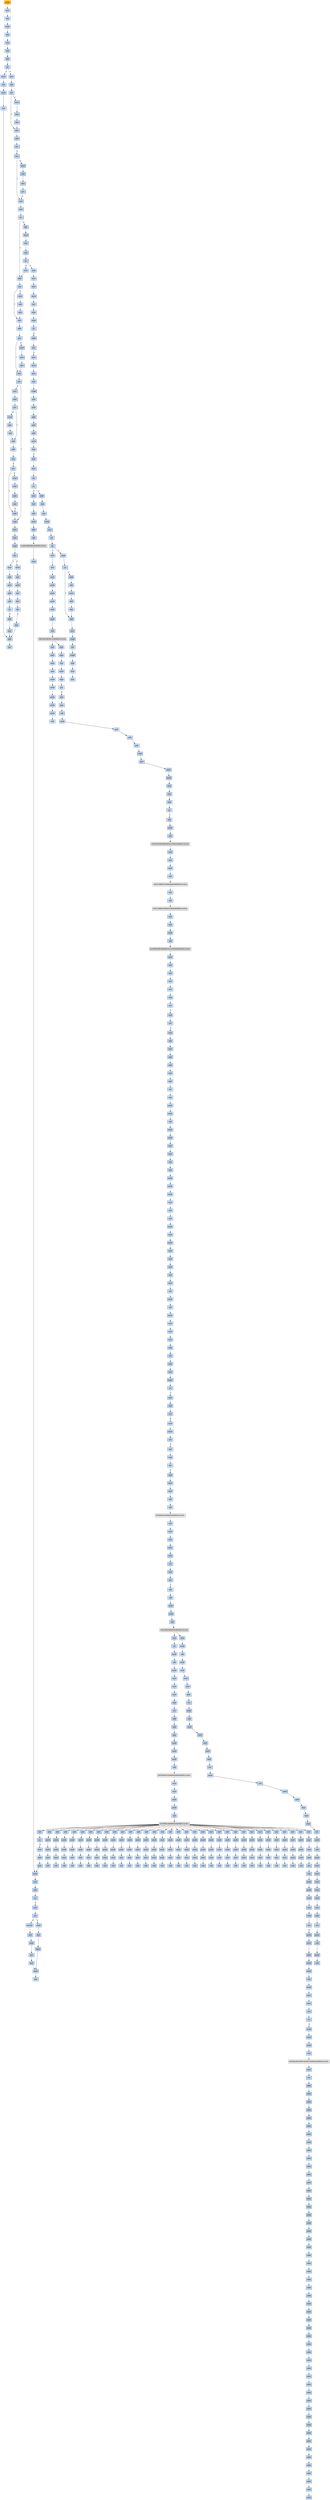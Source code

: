 strict digraph G {
	graph [bgcolor=transparent,
		name=G
	];
	node [color=lightsteelblue,
		fillcolor=lightsteelblue,
		shape=rectangle,
		style=filled
	];
	a0x0043afd0pusha_	[color=lightgrey,
		fillcolor=orange,
		label=pusha];
	a0x0043afd1movl_0x425000UINT32_esi	[label=movl];
	a0x0043afd0pusha_ -> a0x0043afd1movl_0x425000UINT32_esi	[color="#000000"];
	a0x0043afd6leal__147456esi__edi	[label=leal];
	a0x0043afd1movl_0x425000UINT32_esi -> a0x0043afd6leal__147456esi__edi	[color="#000000"];
	a0x0043afdcpushl_edi	[label=pushl];
	a0x0043afd6leal__147456esi__edi -> a0x0043afdcpushl_edi	[color="#000000"];
	a0x0043afddjmp_0x0043afea	[label=jmp];
	a0x0043afdcpushl_edi -> a0x0043afddjmp_0x0043afea	[color="#000000"];
	a0x0043afeamovl_esi__ebx	[label=movl];
	a0x0043afddjmp_0x0043afea -> a0x0043afeamovl_esi__ebx	[color="#000000"];
	a0x0043afecsubl_0xfffffffcUINT8_esi	[label=subl];
	a0x0043afeamovl_esi__ebx -> a0x0043afecsubl_0xfffffffcUINT8_esi	[color="#000000"];
	a0x0043afefadcl_ebx_ebx	[label=adcl];
	a0x0043afecsubl_0xfffffffcUINT8_esi -> a0x0043afefadcl_ebx_ebx	[color="#000000"];
	a0x0043aff1jb_0x0043afe0	[label=jb];
	a0x0043afefadcl_ebx_ebx -> a0x0043aff1jb_0x0043afe0	[color="#000000"];
	a0x0043afe0movb_esi__al	[label=movb];
	a0x0043aff1jb_0x0043afe0 -> a0x0043afe0movb_esi__al	[color="#000000",
		label=T];
	a0x0043aff3movl_0x1UINT32_eax	[label=movl];
	a0x0043aff1jb_0x0043afe0 -> a0x0043aff3movl_0x1UINT32_eax	[color="#000000",
		label=F];
	a0x0043afe2incl_esi	[label=incl];
	a0x0043afe0movb_esi__al -> a0x0043afe2incl_esi	[color="#000000"];
	a0x0043afe3movb_al_edi_	[label=movb];
	a0x0043afe2incl_esi -> a0x0043afe3movb_al_edi_	[color="#000000"];
	a0x0043afe5incl_edi	[label=incl];
	a0x0043afe3movb_al_edi_ -> a0x0043afe5incl_edi	[color="#000000"];
	a0x0043afe6addl_ebx_ebx	[label=addl];
	a0x0043afe5incl_edi -> a0x0043afe6addl_ebx_ebx	[color="#000000"];
	a0x0043afe8jne_0x0043aff1	[label=jne];
	a0x0043afe6addl_ebx_ebx -> a0x0043afe8jne_0x0043aff1	[color="#000000"];
	a0x0043aff8addl_ebx_ebx	[label=addl];
	a0x0043aff3movl_0x1UINT32_eax -> a0x0043aff8addl_ebx_ebx	[color="#000000"];
	a0x0043affajne_0x0043b003	[label=jne];
	a0x0043aff8addl_ebx_ebx -> a0x0043affajne_0x0043b003	[color="#000000"];
	a0x0043b003adcl_eax_eax	[label=adcl];
	a0x0043affajne_0x0043b003 -> a0x0043b003adcl_eax_eax	[color="#000000",
		label=T];
	a0x0043affcmovl_esi__ebx	[label=movl];
	a0x0043affajne_0x0043b003 -> a0x0043affcmovl_esi__ebx	[color="#000000",
		label=F];
	a0x0043b005addl_ebx_ebx	[label=addl];
	a0x0043b003adcl_eax_eax -> a0x0043b005addl_ebx_ebx	[color="#000000"];
	a0x0043b007jae_0x0043aff8	[label=jae];
	a0x0043b005addl_ebx_ebx -> a0x0043b007jae_0x0043aff8	[color="#000000"];
	a0x0043b009jne_0x0043b014	[label=jne];
	a0x0043b007jae_0x0043aff8 -> a0x0043b009jne_0x0043b014	[color="#000000",
		label=F];
	a0x0043b014xorl_ecx_ecx	[label=xorl];
	a0x0043b009jne_0x0043b014 -> a0x0043b014xorl_ecx_ecx	[color="#000000",
		label=T];
	a0x0043b00bmovl_esi__ebx	[label=movl];
	a0x0043b009jne_0x0043b014 -> a0x0043b00bmovl_esi__ebx	[color="#000000",
		label=F];
	a0x0043b016subl_0x3UINT8_eax	[label=subl];
	a0x0043b014xorl_ecx_ecx -> a0x0043b016subl_0x3UINT8_eax	[color="#000000"];
	a0x0043b019jb_0x0043b028	[label=jb];
	a0x0043b016subl_0x3UINT8_eax -> a0x0043b019jb_0x0043b028	[color="#000000"];
	a0x0043b01bshll_0x8UINT8_eax	[label=shll];
	a0x0043b019jb_0x0043b028 -> a0x0043b01bshll_0x8UINT8_eax	[color="#000000",
		label=F];
	a0x0043b028addl_ebx_ebx	[label=addl];
	a0x0043b019jb_0x0043b028 -> a0x0043b028addl_ebx_ebx	[color="#000000",
		label=T];
	a0x0043b01emovb_esi__al	[label=movb];
	a0x0043b01bshll_0x8UINT8_eax -> a0x0043b01emovb_esi__al	[color="#000000"];
	a0x0043b020incl_esi	[label=incl];
	a0x0043b01emovb_esi__al -> a0x0043b020incl_esi	[color="#000000"];
	a0x0043b021xorl_0xffffffffUINT8_eax	[label=xorl];
	a0x0043b020incl_esi -> a0x0043b021xorl_0xffffffffUINT8_eax	[color="#000000"];
	a0x0043b024je_0x0043b09a	[label=je];
	a0x0043b021xorl_0xffffffffUINT8_eax -> a0x0043b024je_0x0043b09a	[color="#000000"];
	a0x0043b026movl_eax_ebp	[label=movl];
	a0x0043b024je_0x0043b09a -> a0x0043b026movl_eax_ebp	[color="#000000",
		label=F];
	a0x0043b09apopl_esi	[label=popl];
	a0x0043b024je_0x0043b09a -> a0x0043b09apopl_esi	[color="#000000",
		label=T];
	a0x0043b026movl_eax_ebp -> a0x0043b028addl_ebx_ebx	[color="#000000"];
	a0x0043b02ajne_0x0043b033	[label=jne];
	a0x0043b028addl_ebx_ebx -> a0x0043b02ajne_0x0043b033	[color="#000000"];
	a0x0043b033adcl_ecx_ecx	[label=adcl];
	a0x0043b02ajne_0x0043b033 -> a0x0043b033adcl_ecx_ecx	[color="#000000",
		label=T];
	a0x0043b02cmovl_esi__ebx	[label=movl];
	a0x0043b02ajne_0x0043b033 -> a0x0043b02cmovl_esi__ebx	[color="#000000",
		label=F];
	a0x0043b035addl_ebx_ebx	[label=addl];
	a0x0043b033adcl_ecx_ecx -> a0x0043b035addl_ebx_ebx	[color="#000000"];
	a0x0043b037jne_0x0043b040	[label=jne];
	a0x0043b035addl_ebx_ebx -> a0x0043b037jne_0x0043b040	[color="#000000"];
	a0x0043b040adcl_ecx_ecx	[label=adcl];
	a0x0043b037jne_0x0043b040 -> a0x0043b040adcl_ecx_ecx	[color="#000000",
		label=T];
	a0x0043b039movl_esi__ebx	[label=movl];
	a0x0043b037jne_0x0043b040 -> a0x0043b039movl_esi__ebx	[color="#000000",
		label=F];
	a0x0043b042jne_0x0043b064	[label=jne];
	a0x0043b040adcl_ecx_ecx -> a0x0043b042jne_0x0043b064	[color="#000000"];
	a0x0043b064cmpl_0xfffff300UINT32_ebp	[label=cmpl];
	a0x0043b042jne_0x0043b064 -> a0x0043b064cmpl_0xfffff300UINT32_ebp	[color="#000000",
		label=T];
	a0x0043b044incl_ecx	[label=incl];
	a0x0043b042jne_0x0043b064 -> a0x0043b044incl_ecx	[color="#000000",
		label=F];
	a0x0043b06aadcl_0x1UINT8_ecx	[label=adcl];
	a0x0043b064cmpl_0xfffff300UINT32_ebp -> a0x0043b06aadcl_0x1UINT8_ecx	[color="#000000"];
	a0x0043b06dleal_ediebp__edx	[label=leal];
	a0x0043b06aadcl_0x1UINT8_ecx -> a0x0043b06dleal_ediebp__edx	[color="#000000"];
	a0x0043b070cmpl_0xfffffffcUINT8_ebp	[label=cmpl];
	a0x0043b06dleal_ediebp__edx -> a0x0043b070cmpl_0xfffffffcUINT8_ebp	[color="#000000"];
	a0x0043b073jbe_0x0043b084	[label=jbe];
	a0x0043b070cmpl_0xfffffffcUINT8_ebp -> a0x0043b073jbe_0x0043b084	[color="#000000"];
	a0x0043b084movl_edx__eax	[label=movl];
	a0x0043b073jbe_0x0043b084 -> a0x0043b084movl_edx__eax	[color="#000000",
		label=T];
	a0x0043b075movb_edx__al	[label=movb];
	a0x0043b073jbe_0x0043b084 -> a0x0043b075movb_edx__al	[color="#000000",
		label=F];
	a0x0043b086addl_0x4UINT8_edx	[label=addl];
	a0x0043b084movl_edx__eax -> a0x0043b086addl_0x4UINT8_edx	[color="#000000"];
	a0x0043b089movl_eax_edi_	[label=movl];
	a0x0043b086addl_0x4UINT8_edx -> a0x0043b089movl_eax_edi_	[color="#000000"];
	a0x0043b08baddl_0x4UINT8_edi	[label=addl];
	a0x0043b089movl_eax_edi_ -> a0x0043b08baddl_0x4UINT8_edi	[color="#000000"];
	a0x0043b08esubl_0x4UINT8_ecx	[label=subl];
	a0x0043b08baddl_0x4UINT8_edi -> a0x0043b08esubl_0x4UINT8_ecx	[color="#000000"];
	a0x0043b091ja_0x0043b084	[label=ja];
	a0x0043b08esubl_0x4UINT8_ecx -> a0x0043b091ja_0x0043b084	[color="#000000"];
	a0x0043b093addl_ecx_edi	[label=addl];
	a0x0043b091ja_0x0043b084 -> a0x0043b093addl_ecx_edi	[color="#000000",
		label=F];
	a0x0043b095jmp_0x0043afe6	[label=jmp];
	a0x0043b093addl_ecx_edi -> a0x0043b095jmp_0x0043afe6	[color="#000000"];
	a0x0043b095jmp_0x0043afe6 -> a0x0043afe6addl_ebx_ebx	[color="#000000"];
	a0x0043b077incl_edx	[label=incl];
	a0x0043b075movb_edx__al -> a0x0043b077incl_edx	[color="#000000"];
	a0x0043b078movb_al_edi_	[label=movb];
	a0x0043b077incl_edx -> a0x0043b078movb_al_edi_	[color="#000000"];
	a0x0043b07aincl_edi	[label=incl];
	a0x0043b078movb_al_edi_ -> a0x0043b07aincl_edi	[color="#000000"];
	a0x0043b07bdecl_ecx	[label=decl];
	a0x0043b07aincl_edi -> a0x0043b07bdecl_ecx	[color="#000000"];
	a0x0043b07cjne_0x0043b075	[label=jne];
	a0x0043b07bdecl_ecx -> a0x0043b07cjne_0x0043b075	[color="#000000"];
	a0x0043b07ejmp_0x0043afe6	[label=jmp];
	a0x0043b07cjne_0x0043b075 -> a0x0043b07ejmp_0x0043afe6	[color="#000000",
		label=F];
	a0x0043b07ejmp_0x0043afe6 -> a0x0043afe6addl_ebx_ebx	[color="#000000"];
	a0x0043b00dsubl_0xfffffffcUINT8_esi	[label=subl];
	a0x0043b00bmovl_esi__ebx -> a0x0043b00dsubl_0xfffffffcUINT8_esi	[color="#000000"];
	a0x0043b010adcl_ebx_ebx	[label=adcl];
	a0x0043b00dsubl_0xfffffffcUINT8_esi -> a0x0043b010adcl_ebx_ebx	[color="#000000"];
	a0x0043b012jae_0x0043aff8	[label=jae];
	a0x0043b010adcl_ebx_ebx -> a0x0043b012jae_0x0043aff8	[color="#000000"];
	a0x0043b012jae_0x0043aff8 -> a0x0043b014xorl_ecx_ecx	[color="#000000",
		label=F];
	a0x0043b045addl_ebx_ebx	[label=addl];
	a0x0043b044incl_ecx -> a0x0043b045addl_ebx_ebx	[color="#000000"];
	a0x0043b047jne_0x0043b050	[label=jne];
	a0x0043b045addl_ebx_ebx -> a0x0043b047jne_0x0043b050	[color="#000000"];
	a0x0043b050adcl_ecx_ecx	[label=adcl];
	a0x0043b047jne_0x0043b050 -> a0x0043b050adcl_ecx_ecx	[color="#000000",
		label=T];
	a0x0043b049movl_esi__ebx	[label=movl];
	a0x0043b047jne_0x0043b050 -> a0x0043b049movl_esi__ebx	[color="#000000",
		label=F];
	a0x0043b052addl_ebx_ebx	[label=addl];
	a0x0043b050adcl_ecx_ecx -> a0x0043b052addl_ebx_ebx	[color="#000000"];
	a0x0043b054jae_0x0043b045	[label=jae];
	a0x0043b052addl_ebx_ebx -> a0x0043b054jae_0x0043b045	[color="#000000"];
	a0x0043b056jne_0x0043b061	[label=jne];
	a0x0043b054jae_0x0043b045 -> a0x0043b056jne_0x0043b061	[color="#000000",
		label=F];
	a0x0043b061addl_0x2UINT8_ecx	[label=addl];
	a0x0043b056jne_0x0043b061 -> a0x0043b061addl_0x2UINT8_ecx	[color="#000000",
		label=T];
	a0x0043b058movl_esi__ebx	[label=movl];
	a0x0043b056jne_0x0043b061 -> a0x0043b058movl_esi__ebx	[color="#000000",
		label=F];
	a0x0043b061addl_0x2UINT8_ecx -> a0x0043b064cmpl_0xfffff300UINT32_ebp	[color="#000000"];
	a0x0043b05asubl_0xfffffffcUINT8_esi	[label=subl];
	a0x0043b058movl_esi__ebx -> a0x0043b05asubl_0xfffffffcUINT8_esi	[color="#000000"];
	a0x0043b05dadcl_ebx_ebx	[label=adcl];
	a0x0043b05asubl_0xfffffffcUINT8_esi -> a0x0043b05dadcl_ebx_ebx	[color="#000000"];
	a0x0043b05fjae_0x0043b045	[label=jae];
	a0x0043b05dadcl_ebx_ebx -> a0x0043b05fjae_0x0043b045	[color="#000000"];
	a0x0043b05fjae_0x0043b045 -> a0x0043b061addl_0x2UINT8_ecx	[color="#000000",
		label=F];
	a0x0043b03bsubl_0xfffffffcUINT8_esi	[label=subl];
	a0x0043b039movl_esi__ebx -> a0x0043b03bsubl_0xfffffffcUINT8_esi	[color="#000000"];
	a0x0043b03eadcl_ebx_ebx	[label=adcl];
	a0x0043b03bsubl_0xfffffffcUINT8_esi -> a0x0043b03eadcl_ebx_ebx	[color="#000000"];
	a0x0043b03eadcl_ebx_ebx -> a0x0043b040adcl_ecx_ecx	[color="#000000"];
	a0x0043b04bsubl_0xfffffffcUINT8_esi	[label=subl];
	a0x0043b049movl_esi__ebx -> a0x0043b04bsubl_0xfffffffcUINT8_esi	[color="#000000"];
	a0x0043b04eadcl_ebx_ebx	[label=adcl];
	a0x0043b04bsubl_0xfffffffcUINT8_esi -> a0x0043b04eadcl_ebx_ebx	[color="#000000"];
	a0x0043b04eadcl_ebx_ebx -> a0x0043b050adcl_ecx_ecx	[color="#000000"];
	a0x0043b02esubl_0xfffffffcUINT8_esi	[label=subl];
	a0x0043b02cmovl_esi__ebx -> a0x0043b02esubl_0xfffffffcUINT8_esi	[color="#000000"];
	a0x0043b031adcl_ebx_ebx	[label=adcl];
	a0x0043b02esubl_0xfffffffcUINT8_esi -> a0x0043b031adcl_ebx_ebx	[color="#000000"];
	a0x0043b031adcl_ebx_ebx -> a0x0043b033adcl_ecx_ecx	[color="#000000"];
	a0x0043affesubl_0xfffffffcUINT8_esi	[label=subl];
	a0x0043affcmovl_esi__ebx -> a0x0043affesubl_0xfffffffcUINT8_esi	[color="#000000"];
	a0x0043b001adcl_ebx_ebx	[label=adcl];
	a0x0043affesubl_0xfffffffcUINT8_esi -> a0x0043b001adcl_ebx_ebx	[color="#000000"];
	a0x0043b001adcl_ebx_ebx -> a0x0043b003adcl_eax_eax	[color="#000000"];
	a0x0043b09bmovl_esi_edi	[label=movl];
	a0x0043b09apopl_esi -> a0x0043b09bmovl_esi_edi	[color="#000000"];
	a0x0043b09dmovl_0x775UINT32_ecx	[label=movl];
	a0x0043b09bmovl_esi_edi -> a0x0043b09dmovl_0x775UINT32_ecx	[color="#000000"];
	a0x0043b0a2movb_edi__al	[label=movb];
	a0x0043b09dmovl_0x775UINT32_ecx -> a0x0043b0a2movb_edi__al	[color="#000000"];
	a0x0043b0a4incl_edi	[label=incl];
	a0x0043b0a2movb_edi__al -> a0x0043b0a4incl_edi	[color="#000000"];
	a0x0043b0a5subb_0xffffffe8UINT8_al	[label=subb];
	a0x0043b0a4incl_edi -> a0x0043b0a5subb_0xffffffe8UINT8_al	[color="#000000"];
	a0x0043b0a7cmpb_0x1UINT8_al	[label=cmpb];
	a0x0043b0a5subb_0xffffffe8UINT8_al -> a0x0043b0a7cmpb_0x1UINT8_al	[color="#000000"];
	a0x0043b0a9ja_0x0043b0a2	[label=ja];
	a0x0043b0a7cmpb_0x1UINT8_al -> a0x0043b0a9ja_0x0043b0a2	[color="#000000"];
	a0x0043b0abcmpb_0x5UINT8_edi_	[label=cmpb];
	a0x0043b0a9ja_0x0043b0a2 -> a0x0043b0abcmpb_0x5UINT8_edi_	[color="#000000",
		label=F];
	a0x0043b0aejne_0x0043b0a2	[label=jne];
	a0x0043b0abcmpb_0x5UINT8_edi_ -> a0x0043b0aejne_0x0043b0a2	[color="#000000"];
	a0x0043b0b0movl_edi__eax	[label=movl];
	a0x0043b0aejne_0x0043b0a2 -> a0x0043b0b0movl_edi__eax	[color="#000000",
		label=F];
	a0x0043b0b2movb_0x4edi__bl	[label=movb];
	a0x0043b0b0movl_edi__eax -> a0x0043b0b2movb_0x4edi__bl	[color="#000000"];
	a0x0043b0b5shrw_0x8UINT8_ax	[label=shrw];
	a0x0043b0b2movb_0x4edi__bl -> a0x0043b0b5shrw_0x8UINT8_ax	[color="#000000"];
	a0x0043b0b9roll_0x10UINT8_eax	[label=roll];
	a0x0043b0b5shrw_0x8UINT8_ax -> a0x0043b0b9roll_0x10UINT8_eax	[color="#000000"];
	a0x0043b0bcxchgb_al_ah	[label=xchgb];
	a0x0043b0b9roll_0x10UINT8_eax -> a0x0043b0bcxchgb_al_ah	[color="#000000"];
	a0x0043b0besubl_edi_eax	[label=subl];
	a0x0043b0bcxchgb_al_ah -> a0x0043b0besubl_edi_eax	[color="#000000"];
	a0x0043b0c0subb_0xffffffe8UINT8_bl	[label=subb];
	a0x0043b0besubl_edi_eax -> a0x0043b0c0subb_0xffffffe8UINT8_bl	[color="#000000"];
	a0x0043b0c3addl_esi_eax	[label=addl];
	a0x0043b0c0subb_0xffffffe8UINT8_bl -> a0x0043b0c3addl_esi_eax	[color="#000000"];
	a0x0043b0c5movl_eax_edi_	[label=movl];
	a0x0043b0c3addl_esi_eax -> a0x0043b0c5movl_eax_edi_	[color="#000000"];
	a0x0043b0c7addl_0x5UINT8_edi	[label=addl];
	a0x0043b0c5movl_eax_edi_ -> a0x0043b0c7addl_0x5UINT8_edi	[color="#000000"];
	a0x0043b0camovb_bl_al	[label=movb];
	a0x0043b0c7addl_0x5UINT8_edi -> a0x0043b0camovb_bl_al	[color="#000000"];
	a0x0043b0ccloop_0x0043b0a7	[label=loop];
	a0x0043b0camovb_bl_al -> a0x0043b0ccloop_0x0043b0a7	[color="#000000"];
	a0x0043b0celeal_0x37000esi__edi	[label=leal];
	a0x0043b0ccloop_0x0043b0a7 -> a0x0043b0celeal_0x37000esi__edi	[color="#000000",
		label=F];
	a0x0043b0d4movl_edi__eax	[label=movl];
	a0x0043b0celeal_0x37000esi__edi -> a0x0043b0d4movl_edi__eax	[color="#000000"];
	a0x0043b0d6orl_eax_eax	[label=orl];
	a0x0043b0d4movl_edi__eax -> a0x0043b0d6orl_eax_eax	[color="#000000"];
	a0x0043b0d8je_0x0043b11f	[label=je];
	a0x0043b0d6orl_eax_eax -> a0x0043b0d8je_0x0043b11f	[color="#000000"];
	a0x0043b0damovl_0x4edi__ebx	[label=movl];
	a0x0043b0d8je_0x0043b11f -> a0x0043b0damovl_0x4edi__ebx	[color="#000000",
		label=F];
	a0x0043b11faddl_0x4UINT8_edi	[label=addl];
	a0x0043b0d8je_0x0043b11f -> a0x0043b11faddl_0x4UINT8_edi	[color="#000000",
		label=T];
	a0x0043b0ddleal_0x3b638eaxesi__eax	[label=leal];
	a0x0043b0damovl_0x4edi__ebx -> a0x0043b0ddleal_0x3b638eaxesi__eax	[color="#000000"];
	a0x0043b0e4addl_esi_ebx	[label=addl];
	a0x0043b0ddleal_0x3b638eaxesi__eax -> a0x0043b0e4addl_esi_ebx	[color="#000000"];
	a0x0043b0e6pushl_eax	[label=pushl];
	a0x0043b0e4addl_esi_ebx -> a0x0043b0e6pushl_eax	[color="#000000"];
	a0x0043b0e7addl_0x8UINT8_edi	[label=addl];
	a0x0043b0e6pushl_eax -> a0x0043b0e7addl_0x8UINT8_edi	[color="#000000"];
	a0x0043b0eacall_0x3b704esi_	[label=call];
	a0x0043b0e7addl_0x8UINT8_edi -> a0x0043b0eacall_0x3b704esi_	[color="#000000"];
	LOADLIBRARYA_KERNEL32_DLL	[color=lightgrey,
		fillcolor=lightgrey,
		label="LOADLIBRARYA-KERNEL32-DLL"];
	a0x0043b0eacall_0x3b704esi_ -> LOADLIBRARYA_KERNEL32_DLL	[color="#000000"];
	a0x0043b0f0xchgl_eax_ebp	[label=xchgl];
	LOADLIBRARYA_KERNEL32_DLL -> a0x0043b0f0xchgl_eax_ebp	[color="#000000"];
	a0x0043b0f1movb_edi__al	[label=movb];
	a0x0043b0f0xchgl_eax_ebp -> a0x0043b0f1movb_edi__al	[color="#000000"];
	a0x0043b0f3incl_edi	[label=incl];
	a0x0043b0f1movb_edi__al -> a0x0043b0f3incl_edi	[color="#000000"];
	a0x0043b0f4orb_al_al	[label=orb];
	a0x0043b0f3incl_edi -> a0x0043b0f4orb_al_al	[color="#000000"];
	a0x0043b0f6je_0x0043b0d4	[label=je];
	a0x0043b0f4orb_al_al -> a0x0043b0f6je_0x0043b0d4	[color="#000000"];
	a0x0043b0f8movl_edi_ecx	[label=movl];
	a0x0043b0f6je_0x0043b0d4 -> a0x0043b0f8movl_edi_ecx	[color="#000000",
		label=F];
	a0x0043b0fajns_0x0043b103	[label=jns];
	a0x0043b0f8movl_edi_ecx -> a0x0043b0fajns_0x0043b103	[color="#000000"];
	a0x0043b103pushl_edi	[label=pushl];
	a0x0043b0fajns_0x0043b103 -> a0x0043b103pushl_edi	[color="#000000",
		label=T];
	a0x0043b0fcmovzwl_edi__eax	[label=movzwl];
	a0x0043b0fajns_0x0043b103 -> a0x0043b0fcmovzwl_edi__eax	[color="#000000",
		label=F];
	a0x0043b104decl_eax	[label=decl];
	a0x0043b103pushl_edi -> a0x0043b104decl_eax	[color="#000000"];
	a0x0043b105repnz_scasb_es_edi__al	[label=repnz];
	a0x0043b104decl_eax -> a0x0043b105repnz_scasb_es_edi__al	[color="#000000"];
	a0x0043b107pushl_ebp	[label=pushl];
	a0x0043b105repnz_scasb_es_edi__al -> a0x0043b107pushl_ebp	[color="#000000"];
	a0x0043b108call_0x3b70cesi_	[label=call];
	a0x0043b107pushl_ebp -> a0x0043b108call_0x3b70cesi_	[color="#000000"];
	GETPROCADDRESS_KERNEL32_DLL	[color=lightgrey,
		fillcolor=lightgrey,
		label="GETPROCADDRESS-KERNEL32-DLL"];
	a0x0043b10eorl_eax_eax	[label=orl];
	GETPROCADDRESS_KERNEL32_DLL -> a0x0043b10eorl_eax_eax	[color="#000000"];
	a0x0040d68bxorl_0x4220d0_eax	[label=xorl];
	GETPROCADDRESS_KERNEL32_DLL -> a0x0040d68bxorl_0x4220d0_eax	[color="#000000"];
	a0x0040d69exorl_0x4220d0_eax	[label=xorl];
	GETPROCADDRESS_KERNEL32_DLL -> a0x0040d69exorl_0x4220d0_eax	[color="#000000"];
	a0x0040d6b1xorl_0x4220d0_eax	[label=xorl];
	GETPROCADDRESS_KERNEL32_DLL -> a0x0040d6b1xorl_0x4220d0_eax	[color="#000000"];
	a0x0040d6c4xorl_0x4220d0_eax	[label=xorl];
	GETPROCADDRESS_KERNEL32_DLL -> a0x0040d6c4xorl_0x4220d0_eax	[color="#000000"];
	a0x0040d6d7xorl_0x4220d0_eax	[label=xorl];
	GETPROCADDRESS_KERNEL32_DLL -> a0x0040d6d7xorl_0x4220d0_eax	[color="#000000"];
	a0x0040d6eaxorl_0x4220d0_eax	[label=xorl];
	GETPROCADDRESS_KERNEL32_DLL -> a0x0040d6eaxorl_0x4220d0_eax	[color="#000000"];
	a0x0040d6fdxorl_0x4220d0_eax	[label=xorl];
	GETPROCADDRESS_KERNEL32_DLL -> a0x0040d6fdxorl_0x4220d0_eax	[color="#000000"];
	a0x0040d710xorl_0x4220d0_eax	[label=xorl];
	GETPROCADDRESS_KERNEL32_DLL -> a0x0040d710xorl_0x4220d0_eax	[color="#000000"];
	a0x0040d723xorl_0x4220d0_eax	[label=xorl];
	GETPROCADDRESS_KERNEL32_DLL -> a0x0040d723xorl_0x4220d0_eax	[color="#000000"];
	a0x0040d736xorl_0x4220d0_eax	[label=xorl];
	GETPROCADDRESS_KERNEL32_DLL -> a0x0040d736xorl_0x4220d0_eax	[color="#000000"];
	a0x0040d749xorl_0x4220d0_eax	[label=xorl];
	GETPROCADDRESS_KERNEL32_DLL -> a0x0040d749xorl_0x4220d0_eax	[color="#000000"];
	a0x0040d75cxorl_0x4220d0_eax	[label=xorl];
	GETPROCADDRESS_KERNEL32_DLL -> a0x0040d75cxorl_0x4220d0_eax	[color="#000000"];
	a0x0040d76fxorl_0x4220d0_eax	[label=xorl];
	GETPROCADDRESS_KERNEL32_DLL -> a0x0040d76fxorl_0x4220d0_eax	[color="#000000"];
	a0x0040d782xorl_0x4220d0_eax	[label=xorl];
	GETPROCADDRESS_KERNEL32_DLL -> a0x0040d782xorl_0x4220d0_eax	[color="#000000"];
	a0x0040d795xorl_0x4220d0_eax	[label=xorl];
	GETPROCADDRESS_KERNEL32_DLL -> a0x0040d795xorl_0x4220d0_eax	[color="#000000"];
	a0x0040d7a8xorl_0x4220d0_eax	[label=xorl];
	GETPROCADDRESS_KERNEL32_DLL -> a0x0040d7a8xorl_0x4220d0_eax	[color="#000000"];
	a0x0040d7bbxorl_0x4220d0_eax	[label=xorl];
	GETPROCADDRESS_KERNEL32_DLL -> a0x0040d7bbxorl_0x4220d0_eax	[color="#000000"];
	a0x0040d7cexorl_0x4220d0_eax	[label=xorl];
	GETPROCADDRESS_KERNEL32_DLL -> a0x0040d7cexorl_0x4220d0_eax	[color="#000000"];
	a0x0040d7e1xorl_0x4220d0_eax	[label=xorl];
	GETPROCADDRESS_KERNEL32_DLL -> a0x0040d7e1xorl_0x4220d0_eax	[color="#000000"];
	a0x0040d7f4xorl_0x4220d0_eax	[label=xorl];
	GETPROCADDRESS_KERNEL32_DLL -> a0x0040d7f4xorl_0x4220d0_eax	[color="#000000"];
	a0x0040d807xorl_0x4220d0_eax	[label=xorl];
	GETPROCADDRESS_KERNEL32_DLL -> a0x0040d807xorl_0x4220d0_eax	[color="#000000"];
	a0x0040d81axorl_0x4220d0_eax	[label=xorl];
	GETPROCADDRESS_KERNEL32_DLL -> a0x0040d81axorl_0x4220d0_eax	[color="#000000"];
	a0x0040d82dxorl_0x4220d0_eax	[label=xorl];
	GETPROCADDRESS_KERNEL32_DLL -> a0x0040d82dxorl_0x4220d0_eax	[color="#000000"];
	a0x0040d840xorl_0x4220d0_eax	[label=xorl];
	GETPROCADDRESS_KERNEL32_DLL -> a0x0040d840xorl_0x4220d0_eax	[color="#000000"];
	a0x0040d853xorl_0x4220d0_eax	[label=xorl];
	GETPROCADDRESS_KERNEL32_DLL -> a0x0040d853xorl_0x4220d0_eax	[color="#000000"];
	a0x0040d866xorl_0x4220d0_eax	[label=xorl];
	GETPROCADDRESS_KERNEL32_DLL -> a0x0040d866xorl_0x4220d0_eax	[color="#000000"];
	a0x0040d879xorl_0x4220d0_eax	[label=xorl];
	GETPROCADDRESS_KERNEL32_DLL -> a0x0040d879xorl_0x4220d0_eax	[color="#000000"];
	a0x0040d88cxorl_0x4220d0_eax	[label=xorl];
	GETPROCADDRESS_KERNEL32_DLL -> a0x0040d88cxorl_0x4220d0_eax	[color="#000000"];
	a0x0040d89fxorl_0x4220d0_eax	[label=xorl];
	GETPROCADDRESS_KERNEL32_DLL -> a0x0040d89fxorl_0x4220d0_eax	[color="#000000"];
	a0x0040d8b2xorl_0x4220d0_eax	[label=xorl];
	GETPROCADDRESS_KERNEL32_DLL -> a0x0040d8b2xorl_0x4220d0_eax	[color="#000000"];
	a0x0040d8c5xorl_0x4220d0_eax	[label=xorl];
	GETPROCADDRESS_KERNEL32_DLL -> a0x0040d8c5xorl_0x4220d0_eax	[color="#000000"];
	a0x0040d8d8xorl_0x4220d0_eax	[label=xorl];
	GETPROCADDRESS_KERNEL32_DLL -> a0x0040d8d8xorl_0x4220d0_eax	[color="#000000"];
	a0x0040d8ebxorl_0x4220d0_eax	[label=xorl];
	GETPROCADDRESS_KERNEL32_DLL -> a0x0040d8ebxorl_0x4220d0_eax	[color="#000000"];
	a0x0043b110je_0x0043b119	[label=je];
	a0x0043b10eorl_eax_eax -> a0x0043b110je_0x0043b119	[color="#000000"];
	a0x0043b112movl_eax_ebx_	[label=movl];
	a0x0043b110je_0x0043b119 -> a0x0043b112movl_eax_ebx_	[color="#000000",
		label=F];
	a0x0043b114addl_0x4UINT8_ebx	[label=addl];
	a0x0043b112movl_eax_ebx_ -> a0x0043b114addl_0x4UINT8_ebx	[color="#000000"];
	a0x0043b117jmp_0x0043b0f1	[label=jmp];
	a0x0043b114addl_0x4UINT8_ebx -> a0x0043b117jmp_0x0043b0f1	[color="#000000"];
	a0x0043b117jmp_0x0043b0f1 -> a0x0043b0f1movb_edi__al	[color="#000000"];
	a0x0043b0ffincl_edi	[label=incl];
	a0x0043b0fcmovzwl_edi__eax -> a0x0043b0ffincl_edi	[color="#000000"];
	a0x0043b100pushl_eax	[label=pushl];
	a0x0043b0ffincl_edi -> a0x0043b100pushl_eax	[color="#000000"];
	a0x0043b101incl_edi	[label=incl];
	a0x0043b100pushl_eax -> a0x0043b101incl_edi	[color="#000000"];
	a0x0043b102movl_0xaef24857UINT32_ecx	[label=movl];
	a0x0043b101incl_edi -> a0x0043b102movl_0xaef24857UINT32_ecx	[color="#000000"];
	a0x0043b102movl_0xaef24857UINT32_ecx -> a0x0043b107pushl_ebp	[color="#000000"];
	a0x0043b122leal__4esi__ebx	[label=leal];
	a0x0043b11faddl_0x4UINT8_edi -> a0x0043b122leal__4esi__ebx	[color="#000000"];
	a0x0043b125xorl_eax_eax	[label=xorl];
	a0x0043b122leal__4esi__ebx -> a0x0043b125xorl_eax_eax	[color="#000000"];
	a0x0043b127movb_edi__al	[label=movb];
	a0x0043b125xorl_eax_eax -> a0x0043b127movb_edi__al	[color="#000000"];
	a0x0043b129incl_edi	[label=incl];
	a0x0043b127movb_edi__al -> a0x0043b129incl_edi	[color="#000000"];
	a0x0043b12aorl_eax_eax	[label=orl];
	a0x0043b129incl_edi -> a0x0043b12aorl_eax_eax	[color="#000000"];
	a0x0043b12cje_0x0043b150	[label=je];
	a0x0043b12aorl_eax_eax -> a0x0043b12cje_0x0043b150	[color="#000000"];
	a0x0043b12ecmpb_0xffffffefUINT8_al	[label=cmpb];
	a0x0043b12cje_0x0043b150 -> a0x0043b12ecmpb_0xffffffefUINT8_al	[color="#000000",
		label=F];
	a0x0043b150movl_0x3b710esi__ebp	[label=movl];
	a0x0043b12cje_0x0043b150 -> a0x0043b150movl_0x3b710esi__ebp	[color="#000000",
		label=T];
	a0x0043b130ja_0x0043b143	[label=ja];
	a0x0043b12ecmpb_0xffffffefUINT8_al -> a0x0043b130ja_0x0043b143	[color="#000000"];
	a0x0043b132addl_eax_ebx	[label=addl];
	a0x0043b130ja_0x0043b143 -> a0x0043b132addl_eax_ebx	[color="#000000",
		label=F];
	a0x0043b143andb_0xfUINT8_al	[label=andb];
	a0x0043b130ja_0x0043b143 -> a0x0043b143andb_0xfUINT8_al	[color="#000000",
		label=T];
	a0x0043b134movl_ebx__eax	[label=movl];
	a0x0043b132addl_eax_ebx -> a0x0043b134movl_ebx__eax	[color="#000000"];
	a0x0043b136xchgb_al_ah	[label=xchgb];
	a0x0043b134movl_ebx__eax -> a0x0043b136xchgb_al_ah	[color="#000000"];
	a0x0043b138roll_0x10UINT8_eax	[label=roll];
	a0x0043b136xchgb_al_ah -> a0x0043b138roll_0x10UINT8_eax	[color="#000000"];
	a0x0043b13bxchgb_al_ah	[label=xchgb];
	a0x0043b138roll_0x10UINT8_eax -> a0x0043b13bxchgb_al_ah	[color="#000000"];
	a0x0043b13daddl_esi_eax	[label=addl];
	a0x0043b13bxchgb_al_ah -> a0x0043b13daddl_esi_eax	[color="#000000"];
	a0x0043b13fmovl_eax_ebx_	[label=movl];
	a0x0043b13daddl_esi_eax -> a0x0043b13fmovl_eax_ebx_	[color="#000000"];
	a0x0043b141jmp_0x0043b125	[label=jmp];
	a0x0043b13fmovl_eax_ebx_ -> a0x0043b141jmp_0x0043b125	[color="#000000"];
	a0x0043b145shll_0x10UINT8_eax	[label=shll];
	a0x0043b143andb_0xfUINT8_al -> a0x0043b145shll_0x10UINT8_eax	[color="#000000"];
	a0x0043b148movw_edi__ax	[label=movw];
	a0x0043b145shll_0x10UINT8_eax -> a0x0043b148movw_edi__ax	[color="#000000"];
	a0x0043b14baddl_0x2UINT8_edi	[label=addl];
	a0x0043b148movw_edi__ax -> a0x0043b14baddl_0x2UINT8_edi	[color="#000000"];
	a0x0043b14ejmp_0x0043b132	[label=jmp];
	a0x0043b14baddl_0x2UINT8_edi -> a0x0043b14ejmp_0x0043b132	[color="#000000"];
	a0x0043b14ejmp_0x0043b132 -> a0x0043b132addl_eax_ebx	[color="#000000"];
	a0x0043b156leal__4096esi__edi	[label=leal];
	a0x0043b150movl_0x3b710esi__ebp -> a0x0043b156leal__4096esi__edi	[color="#000000"];
	a0x0043b15cmovl_0x1000UINT32_ebx	[label=movl];
	a0x0043b156leal__4096esi__edi -> a0x0043b15cmovl_0x1000UINT32_ebx	[color="#000000"];
	a0x0043b161pushl_eax	[label=pushl];
	a0x0043b15cmovl_0x1000UINT32_ebx -> a0x0043b161pushl_eax	[color="#000000"];
	a0x0043b162pushl_esp	[label=pushl];
	a0x0043b161pushl_eax -> a0x0043b162pushl_esp	[color="#000000"];
	a0x0043b163pushl_0x4UINT8	[label=pushl];
	a0x0043b162pushl_esp -> a0x0043b163pushl_0x4UINT8	[color="#000000"];
	a0x0043b165pushl_ebx	[label=pushl];
	a0x0043b163pushl_0x4UINT8 -> a0x0043b165pushl_ebx	[color="#000000"];
	a0x0043b166pushl_edi	[label=pushl];
	a0x0043b165pushl_ebx -> a0x0043b166pushl_edi	[color="#000000"];
	a0x0043b167call_ebp	[label=call];
	a0x0043b166pushl_edi -> a0x0043b167call_ebp	[color="#000000"];
	VIRTUALPROTECT_KERNEL32_DLL	[color=lightgrey,
		fillcolor=lightgrey,
		label="VIRTUALPROTECT-KERNEL32-DLL"];
	a0x0043b167call_ebp -> VIRTUALPROTECT_KERNEL32_DLL	[color="#000000"];
	a0x0043b169leal_0x217edi__eax	[label=leal];
	VIRTUALPROTECT_KERNEL32_DLL -> a0x0043b169leal_0x217edi__eax	[color="#000000"];
	a0x0043b17epopl_eax	[label=popl];
	VIRTUALPROTECT_KERNEL32_DLL -> a0x0043b17epopl_eax	[color="#000000"];
	a0x0043b16fandb_0x7fUINT8_eax_	[label=andb];
	a0x0043b169leal_0x217edi__eax -> a0x0043b16fandb_0x7fUINT8_eax_	[color="#000000"];
	a0x0043b172andb_0x7fUINT8_0x28eax_	[label=andb];
	a0x0043b16fandb_0x7fUINT8_eax_ -> a0x0043b172andb_0x7fUINT8_0x28eax_	[color="#000000"];
	a0x0043b176popl_eax	[label=popl];
	a0x0043b172andb_0x7fUINT8_0x28eax_ -> a0x0043b176popl_eax	[color="#000000"];
	a0x0043b177pushl_eax	[label=pushl];
	a0x0043b176popl_eax -> a0x0043b177pushl_eax	[color="#000000"];
	a0x0043b178pushl_esp	[label=pushl];
	a0x0043b177pushl_eax -> a0x0043b178pushl_esp	[color="#000000"];
	a0x0043b179pushl_eax	[label=pushl];
	a0x0043b178pushl_esp -> a0x0043b179pushl_eax	[color="#000000"];
	a0x0043b17apushl_ebx	[label=pushl];
	a0x0043b179pushl_eax -> a0x0043b17apushl_ebx	[color="#000000"];
	a0x0043b17bpushl_edi	[label=pushl];
	a0x0043b17apushl_ebx -> a0x0043b17bpushl_edi	[color="#000000"];
	a0x0043b17ccall_ebp	[label=call];
	a0x0043b17bpushl_edi -> a0x0043b17ccall_ebp	[color="#000000"];
	a0x0043b17fpopa_	[label=popa];
	a0x0043b17epopl_eax -> a0x0043b17fpopa_	[color="#000000"];
	a0x0043b180leal__128esp__eax	[label=leal];
	a0x0043b17fpopa_ -> a0x0043b180leal__128esp__eax	[color="#000000"];
	a0x0043b184pushl_0x0UINT8	[label=pushl];
	a0x0043b180leal__128esp__eax -> a0x0043b184pushl_0x0UINT8	[color="#000000"];
	a0x0043b186cmpl_eax_esp	[label=cmpl];
	a0x0043b184pushl_0x0UINT8 -> a0x0043b186cmpl_eax_esp	[color="#000000"];
	a0x0043b188jne_0x0043b184	[label=jne];
	a0x0043b186cmpl_eax_esp -> a0x0043b188jne_0x0043b184	[color="#000000"];
	a0x0043b18asubl_0xffffff80UINT8_esp	[label=subl];
	a0x0043b188jne_0x0043b184 -> a0x0043b18asubl_0xffffff80UINT8_esp	[color="#000000",
		label=F];
	a0x0043b18djmp_0x00405f5b	[label=jmp];
	a0x0043b18asubl_0xffffff80UINT8_esp -> a0x0043b18djmp_0x00405f5b	[color="#000000"];
	a0x00405f5bcall_0x40e5f5	[label=call];
	a0x0043b18djmp_0x00405f5b -> a0x00405f5bcall_0x40e5f5	[color="#000000"];
	a0x0040e5f5pushl_ebp	[label=pushl];
	a0x00405f5bcall_0x40e5f5 -> a0x0040e5f5pushl_ebp	[color="#000000"];
	a0x0040e5f6movl_esp_ebp	[label=movl];
	a0x0040e5f5pushl_ebp -> a0x0040e5f6movl_esp_ebp	[color="#000000"];
	a0x0040e5f8subl_0x14UINT8_esp	[label=subl];
	a0x0040e5f6movl_esp_ebp -> a0x0040e5f8subl_0x14UINT8_esp	[color="#000000"];
	a0x0040e5fbandl_0x0UINT8__12ebp_	[label=andl];
	a0x0040e5f8subl_0x14UINT8_esp -> a0x0040e5fbandl_0x0UINT8__12ebp_	[color="#000000"];
	a0x0040e5ffandl_0x0UINT8__8ebp_	[label=andl];
	a0x0040e5fbandl_0x0UINT8__12ebp_ -> a0x0040e5ffandl_0x0UINT8__8ebp_	[color="#000000"];
	a0x0040e603movl_0x4220d0_eax	[label=movl];
	a0x0040e5ffandl_0x0UINT8__8ebp_ -> a0x0040e603movl_0x4220d0_eax	[color="#000000"];
	a0x0040e608pushl_esi	[label=pushl];
	a0x0040e603movl_0x4220d0_eax -> a0x0040e608pushl_esi	[color="#000000"];
	a0x0040e609pushl_edi	[label=pushl];
	a0x0040e608pushl_esi -> a0x0040e609pushl_edi	[color="#000000"];
	a0x0040e60amovl_0xbb40e64eUINT32_edi	[label=movl];
	a0x0040e609pushl_edi -> a0x0040e60amovl_0xbb40e64eUINT32_edi	[color="#000000"];
	a0x0040e60fmovl_0xffff0000UINT32_esi	[label=movl];
	a0x0040e60amovl_0xbb40e64eUINT32_edi -> a0x0040e60fmovl_0xffff0000UINT32_esi	[color="#000000"];
	a0x0040e614cmpl_edi_eax	[label=cmpl];
	a0x0040e60fmovl_0xffff0000UINT32_esi -> a0x0040e614cmpl_edi_eax	[color="#000000"];
	a0x0040e616je_0x40e625	[label=je];
	a0x0040e614cmpl_edi_eax -> a0x0040e616je_0x40e625	[color="#000000"];
	a0x0040e625leal__12ebp__eax	[label=leal];
	a0x0040e616je_0x40e625 -> a0x0040e625leal__12ebp__eax	[color="#000000",
		label=T];
	a0x0040e628pushl_eax	[label=pushl];
	a0x0040e625leal__12ebp__eax -> a0x0040e628pushl_eax	[color="#000000"];
	a0x0040e629call_0x4150f0	[label=call];
	a0x0040e628pushl_eax -> a0x0040e629call_0x4150f0	[color="#000000"];
	GETSYSTEMTIMEASFILETIME_KERNEL32_DLL	[color=lightgrey,
		fillcolor=lightgrey,
		label="GETSYSTEMTIMEASFILETIME-KERNEL32-DLL"];
	a0x0040e629call_0x4150f0 -> GETSYSTEMTIMEASFILETIME_KERNEL32_DLL	[color="#000000"];
	a0x0040e62fmovl__8ebp__eax	[label=movl];
	GETSYSTEMTIMEASFILETIME_KERNEL32_DLL -> a0x0040e62fmovl__8ebp__eax	[color="#000000"];
	a0x0040e632xorl__12ebp__eax	[label=xorl];
	a0x0040e62fmovl__8ebp__eax -> a0x0040e632xorl__12ebp__eax	[color="#000000"];
	a0x0040e635movl_eax__4ebp_	[label=movl];
	a0x0040e632xorl__12ebp__eax -> a0x0040e635movl_eax__4ebp_	[color="#000000"];
	a0x0040e638call_0x415168	[label=call];
	a0x0040e635movl_eax__4ebp_ -> a0x0040e638call_0x415168	[color="#000000"];
	GETCURRENTTHREADID_KERNEL32_DLL	[color=lightgrey,
		fillcolor=lightgrey,
		label="GETCURRENTTHREADID-KERNEL32-DLL"];
	a0x0040e638call_0x415168 -> GETCURRENTTHREADID_KERNEL32_DLL	[color="#000000"];
	a0x0040e63exorl_eax__4ebp_	[label=xorl];
	GETCURRENTTHREADID_KERNEL32_DLL -> a0x0040e63exorl_eax__4ebp_	[color="#000000"];
	a0x0040e641call_0x4150f4	[label=call];
	a0x0040e63exorl_eax__4ebp_ -> a0x0040e641call_0x4150f4	[color="#000000"];
	GETCURRENTPROCESSID_KERNEL32_DLL	[color=lightgrey,
		fillcolor=lightgrey,
		label="GETCURRENTPROCESSID-KERNEL32-DLL"];
	a0x0040e641call_0x4150f4 -> GETCURRENTPROCESSID_KERNEL32_DLL	[color="#000000"];
	a0x0040e647xorl_eax__4ebp_	[label=xorl];
	GETCURRENTPROCESSID_KERNEL32_DLL -> a0x0040e647xorl_eax__4ebp_	[color="#000000"];
	a0x0040e64aleal__20ebp__eax	[label=leal];
	a0x0040e647xorl_eax__4ebp_ -> a0x0040e64aleal__20ebp__eax	[color="#000000"];
	a0x0040e64dpushl_eax	[label=pushl];
	a0x0040e64aleal__20ebp__eax -> a0x0040e64dpushl_eax	[color="#000000"];
	a0x0040e64ecall_0x4150f8	[label=call];
	a0x0040e64dpushl_eax -> a0x0040e64ecall_0x4150f8	[color="#000000"];
	QUERYPERFORMANCECOUNTER_KERNEL32_DLL	[color=lightgrey,
		fillcolor=lightgrey,
		label="QUERYPERFORMANCECOUNTER-KERNEL32-DLL"];
	a0x0040e64ecall_0x4150f8 -> QUERYPERFORMANCECOUNTER_KERNEL32_DLL	[color="#000000"];
	a0x0040e654movl__16ebp__ecx	[label=movl];
	QUERYPERFORMANCECOUNTER_KERNEL32_DLL -> a0x0040e654movl__16ebp__ecx	[color="#000000"];
	a0x0040e657leal__4ebp__eax	[label=leal];
	a0x0040e654movl__16ebp__ecx -> a0x0040e657leal__4ebp__eax	[color="#000000"];
	a0x0040e65axorl__20ebp__ecx	[label=xorl];
	a0x0040e657leal__4ebp__eax -> a0x0040e65axorl__20ebp__ecx	[color="#000000"];
	a0x0040e65dxorl__4ebp__ecx	[label=xorl];
	a0x0040e65axorl__20ebp__ecx -> a0x0040e65dxorl__4ebp__ecx	[color="#000000"];
	a0x0040e660xorl_eax_ecx	[label=xorl];
	a0x0040e65dxorl__4ebp__ecx -> a0x0040e660xorl_eax_ecx	[color="#000000"];
	a0x0040e662cmpl_edi_ecx	[label=cmpl];
	a0x0040e660xorl_eax_ecx -> a0x0040e662cmpl_edi_ecx	[color="#000000"];
	a0x0040e664jne_0x40e66d	[label=jne];
	a0x0040e662cmpl_edi_ecx -> a0x0040e664jne_0x40e66d	[color="#000000"];
	a0x0040e66dtestl_ecx_esi	[label=testl];
	a0x0040e664jne_0x40e66d -> a0x0040e66dtestl_ecx_esi	[color="#000000",
		label=T];
	a0x0040e66fjne_0x40e67d	[label=jne];
	a0x0040e66dtestl_ecx_esi -> a0x0040e66fjne_0x40e67d	[color="#000000"];
	a0x0040e67dmovl_ecx_0x4220d0	[label=movl];
	a0x0040e66fjne_0x40e67d -> a0x0040e67dmovl_ecx_0x4220d0	[color="#000000",
		label=T];
	a0x0040e683notl_ecx	[label=notl];
	a0x0040e67dmovl_ecx_0x4220d0 -> a0x0040e683notl_ecx	[color="#000000"];
	a0x0040e685movl_ecx_0x4220d4	[label=movl];
	a0x0040e683notl_ecx -> a0x0040e685movl_ecx_0x4220d4	[color="#000000"];
	a0x0040e68bpopl_edi	[label=popl];
	a0x0040e685movl_ecx_0x4220d4 -> a0x0040e68bpopl_edi	[color="#000000"];
	a0x0040e68cpopl_esi	[label=popl];
	a0x0040e68bpopl_edi -> a0x0040e68cpopl_esi	[color="#000000"];
	a0x0040e68dmovl_ebp_esp	[label=movl];
	a0x0040e68cpopl_esi -> a0x0040e68dmovl_ebp_esp	[color="#000000"];
	a0x0040e68fpopl_ebp	[label=popl];
	a0x0040e68dmovl_ebp_esp -> a0x0040e68fpopl_ebp	[color="#000000"];
	a0x0040e690ret	[label=ret];
	a0x0040e68fpopl_ebp -> a0x0040e690ret	[color="#000000"];
	a0x00405f60jmp_0x405de0	[label=jmp];
	a0x0040e690ret -> a0x00405f60jmp_0x405de0	[color="#000000"];
	a0x00405de0pushl_0x14UINT8	[label=pushl];
	a0x00405f60jmp_0x405de0 -> a0x00405de0pushl_0x14UINT8	[color="#000000"];
	a0x00405de2pushl_0x420ef8UINT32	[label=pushl];
	a0x00405de0pushl_0x14UINT8 -> a0x00405de2pushl_0x420ef8UINT32	[color="#000000"];
	a0x00405de7call_0x407fb0	[label=call];
	a0x00405de2pushl_0x420ef8UINT32 -> a0x00405de7call_0x407fb0	[color="#000000"];
	a0x00407fb0pushl_0x408010UINT32	[label=pushl];
	a0x00405de7call_0x407fb0 -> a0x00407fb0pushl_0x408010UINT32	[color="#000000"];
	a0x00407fb5pushl_fs_0	[label=pushl];
	a0x00407fb0pushl_0x408010UINT32 -> a0x00407fb5pushl_fs_0	[color="#000000"];
	a0x00407fbcmovl_0x10esp__eax	[label=movl];
	a0x00407fb5pushl_fs_0 -> a0x00407fbcmovl_0x10esp__eax	[color="#000000"];
	a0x00407fc0movl_ebp_0x10esp_	[label=movl];
	a0x00407fbcmovl_0x10esp__eax -> a0x00407fc0movl_ebp_0x10esp_	[color="#000000"];
	a0x00407fc4leal_0x10esp__ebp	[label=leal];
	a0x00407fc0movl_ebp_0x10esp_ -> a0x00407fc4leal_0x10esp__ebp	[color="#000000"];
	a0x00407fc8subl_eax_esp	[label=subl];
	a0x00407fc4leal_0x10esp__ebp -> a0x00407fc8subl_eax_esp	[color="#000000"];
	a0x00407fcapushl_ebx	[label=pushl];
	a0x00407fc8subl_eax_esp -> a0x00407fcapushl_ebx	[color="#000000"];
	a0x00407fcbpushl_esi	[label=pushl];
	a0x00407fcapushl_ebx -> a0x00407fcbpushl_esi	[color="#000000"];
	a0x00407fccpushl_edi	[label=pushl];
	a0x00407fcbpushl_esi -> a0x00407fccpushl_edi	[color="#000000"];
	a0x00407fcdmovl_0x4220d0_eax	[label=movl];
	a0x00407fccpushl_edi -> a0x00407fcdmovl_0x4220d0_eax	[color="#000000"];
	a0x00407fd2xorl_eax__4ebp_	[label=xorl];
	a0x00407fcdmovl_0x4220d0_eax -> a0x00407fd2xorl_eax__4ebp_	[color="#000000"];
	a0x00407fd5xorl_ebp_eax	[label=xorl];
	a0x00407fd2xorl_eax__4ebp_ -> a0x00407fd5xorl_ebp_eax	[color="#000000"];
	a0x00407fd7pushl_eax	[label=pushl];
	a0x00407fd5xorl_ebp_eax -> a0x00407fd7pushl_eax	[color="#000000"];
	a0x00407fd8movl_esp__24ebp_	[label=movl];
	a0x00407fd7pushl_eax -> a0x00407fd8movl_esp__24ebp_	[color="#000000"];
	a0x00407fdbpushl__8ebp_	[label=pushl];
	a0x00407fd8movl_esp__24ebp_ -> a0x00407fdbpushl__8ebp_	[color="#000000"];
	a0x00407fdemovl__4ebp__eax	[label=movl];
	a0x00407fdbpushl__8ebp_ -> a0x00407fdemovl__4ebp__eax	[color="#000000"];
	a0x00407fe1movl_0xfffffffeUINT32__4ebp_	[label=movl];
	a0x00407fdemovl__4ebp__eax -> a0x00407fe1movl_0xfffffffeUINT32__4ebp_	[color="#000000"];
	a0x00407fe8movl_eax__8ebp_	[label=movl];
	a0x00407fe1movl_0xfffffffeUINT32__4ebp_ -> a0x00407fe8movl_eax__8ebp_	[color="#000000"];
	a0x00407febleal__16ebp__eax	[label=leal];
	a0x00407fe8movl_eax__8ebp_ -> a0x00407febleal__16ebp__eax	[color="#000000"];
	a0x00407feemovl_eax_fs_0	[label=movl];
	a0x00407febleal__16ebp__eax -> a0x00407feemovl_eax_fs_0	[color="#000000"];
	a0x00407ff4ret	[label=ret];
	a0x00407feemovl_eax_fs_0 -> a0x00407ff4ret	[color="#000000"];
	a0x00405decpushl_0x1UINT8	[label=pushl];
	a0x00407ff4ret -> a0x00405decpushl_0x1UINT8	[color="#000000"];
	a0x00405deecall_0x40e5a8	[label=call];
	a0x00405decpushl_0x1UINT8 -> a0x00405deecall_0x40e5a8	[color="#000000"];
	a0x0040e5a8pushl_ebp	[label=pushl];
	a0x00405deecall_0x40e5a8 -> a0x0040e5a8pushl_ebp	[color="#000000"];
	a0x0040e5a9movl_esp_ebp	[label=movl];
	a0x0040e5a8pushl_ebp -> a0x0040e5a9movl_esp_ebp	[color="#000000"];
	a0x0040e5abmovl_0x8ebp__eax	[label=movl];
	a0x0040e5a9movl_esp_ebp -> a0x0040e5abmovl_0x8ebp__eax	[color="#000000"];
	a0x0040e5aemovl_eax_0x4236c8	[label=movl];
	a0x0040e5abmovl_0x8ebp__eax -> a0x0040e5aemovl_eax_0x4236c8	[color="#000000"];
	a0x0040e5b3popl_ebp	[label=popl];
	a0x0040e5aemovl_eax_0x4236c8 -> a0x0040e5b3popl_ebp	[color="#000000"];
	a0x0040e5b4ret	[label=ret];
	a0x0040e5b3popl_ebp -> a0x0040e5b4ret	[color="#000000"];
	a0x00405df3popl_ecx	[label=popl];
	a0x0040e5b4ret -> a0x00405df3popl_ecx	[color="#000000"];
	a0x00405df4movl_0x5a4dUINT32_eax	[label=movl];
	a0x00405df3popl_ecx -> a0x00405df4movl_0x5a4dUINT32_eax	[color="#000000"];
	a0x00405df9cmpw_ax_0x400000	[label=cmpw];
	a0x00405df4movl_0x5a4dUINT32_eax -> a0x00405df9cmpw_ax_0x400000	[color="#000000"];
	a0x00405e00je_0x405e06	[label=je];
	a0x00405df9cmpw_ax_0x400000 -> a0x00405e00je_0x405e06	[color="#000000"];
	a0x00405e06movl_0x40003c_eax	[label=movl];
	a0x00405e00je_0x405e06 -> a0x00405e06movl_0x40003c_eax	[color="#000000",
		label=T];
	a0x00405e0bcmpl_0x4550UINT32_0x400000eax_	[label=cmpl];
	a0x00405e06movl_0x40003c_eax -> a0x00405e0bcmpl_0x4550UINT32_0x400000eax_	[color="#000000"];
	a0x00405e15jne_0x405e02	[label=jne];
	a0x00405e0bcmpl_0x4550UINT32_0x400000eax_ -> a0x00405e15jne_0x405e02	[color="#000000"];
	a0x00405e17movl_0x10bUINT32_ecx	[label=movl];
	a0x00405e15jne_0x405e02 -> a0x00405e17movl_0x10bUINT32_ecx	[color="#000000",
		label=F];
	a0x00405e1ccmpw_cx_0x400018eax_	[label=cmpw];
	a0x00405e17movl_0x10bUINT32_ecx -> a0x00405e1ccmpw_cx_0x400018eax_	[color="#000000"];
	a0x00405e23jne_0x405e02	[label=jne];
	a0x00405e1ccmpw_cx_0x400018eax_ -> a0x00405e23jne_0x405e02	[color="#000000"];
	a0x00405e25xorl_ebx_ebx	[label=xorl];
	a0x00405e23jne_0x405e02 -> a0x00405e25xorl_ebx_ebx	[color="#000000",
		label=F];
	a0x00405e27cmpl_0xeUINT8_0x400074eax_	[label=cmpl];
	a0x00405e25xorl_ebx_ebx -> a0x00405e27cmpl_0xeUINT8_0x400074eax_	[color="#000000"];
	a0x00405e2ejbe_0x405e39	[label=jbe];
	a0x00405e27cmpl_0xeUINT8_0x400074eax_ -> a0x00405e2ejbe_0x405e39	[color="#000000"];
	a0x00405e30cmpl_ebx_0x4000e8eax_	[label=cmpl];
	a0x00405e2ejbe_0x405e39 -> a0x00405e30cmpl_ebx_0x4000e8eax_	[color="#000000",
		label=F];
	a0x00405e36setne_bl	[label=setne];
	a0x00405e30cmpl_ebx_0x4000e8eax_ -> a0x00405e36setne_bl	[color="#000000"];
	a0x00405e39movl_ebx__28ebp_	[label=movl];
	a0x00405e36setne_bl -> a0x00405e39movl_ebx__28ebp_	[color="#000000"];
	a0x00405e3ccall_0x40a045	[label=call];
	a0x00405e39movl_ebx__28ebp_ -> a0x00405e3ccall_0x40a045	[color="#000000"];
	a0x0040a045call_0x41516c	[label=call];
	a0x00405e3ccall_0x40a045 -> a0x0040a045call_0x41516c	[color="#000000"];
	GETPROCESSHEAP_KERNEL32_DLL	[color=lightgrey,
		fillcolor=lightgrey,
		label="GETPROCESSHEAP-KERNEL32-DLL"];
	a0x0040a045call_0x41516c -> GETPROCESSHEAP_KERNEL32_DLL	[color="#000000"];
	a0x0040a04bxorl_ecx_ecx	[label=xorl];
	GETPROCESSHEAP_KERNEL32_DLL -> a0x0040a04bxorl_ecx_ecx	[color="#000000"];
	a0x0040a04dmovl_eax_0x4236c4	[label=movl];
	a0x0040a04bxorl_ecx_ecx -> a0x0040a04dmovl_eax_0x4236c4	[color="#000000"];
	a0x0040a052testl_eax_eax	[label=testl];
	a0x0040a04dmovl_eax_0x4236c4 -> a0x0040a052testl_eax_eax	[color="#000000"];
	a0x0040a054setne_cl	[label=setne];
	a0x0040a052testl_eax_eax -> a0x0040a054setne_cl	[color="#000000"];
	a0x0040a057movl_ecx_eax	[label=movl];
	a0x0040a054setne_cl -> a0x0040a057movl_ecx_eax	[color="#000000"];
	a0x0040a059ret	[label=ret];
	a0x0040a057movl_ecx_eax -> a0x0040a059ret	[color="#000000"];
	a0x00405e41testl_eax_eax	[label=testl];
	a0x0040a059ret -> a0x00405e41testl_eax_eax	[color="#000000"];
	a0x00405e43jne_0x405e4d	[label=jne];
	a0x00405e41testl_eax_eax -> a0x00405e43jne_0x405e4d	[color="#000000"];
	a0x00405e4dcall_0x409f60	[label=call];
	a0x00405e43jne_0x405e4d -> a0x00405e4dcall_0x409f60	[color="#000000",
		label=T];
	a0x00409f60call_0x405264	[label=call];
	a0x00405e4dcall_0x409f60 -> a0x00409f60call_0x405264	[color="#000000"];
	a0x00405264pushl_esi	[label=pushl];
	a0x00409f60call_0x405264 -> a0x00405264pushl_esi	[color="#000000"];
	a0x00405265pushl_0x0UINT8	[label=pushl];
	a0x00405264pushl_esi -> a0x00405265pushl_0x0UINT8	[color="#000000"];
	a0x00405267call_0x415120	[label=call];
	a0x00405265pushl_0x0UINT8 -> a0x00405267call_0x415120	[color="#000000"];
	ENCODEPOINTER_KERNEL32_DLL	[color=lightgrey,
		fillcolor=lightgrey,
		label="ENCODEPOINTER-KERNEL32-DLL"];
	a0x00405267call_0x415120 -> ENCODEPOINTER_KERNEL32_DLL	[color="#000000"];
	a0x0040526dmovl_eax_esi	[label=movl];
	ENCODEPOINTER_KERNEL32_DLL -> a0x0040526dmovl_eax_esi	[color="#000000"];
	a0x0040b796movl_eax_0x423f60	[label=movl];
	ENCODEPOINTER_KERNEL32_DLL -> a0x0040b796movl_eax_0x423f60	[color="#000000"];
	a0x0040526fpushl_esi	[label=pushl];
	a0x0040526dmovl_eax_esi -> a0x0040526fpushl_esi	[color="#000000"];
	a0x00405270call_0x409086	[label=call];
	a0x0040526fpushl_esi -> a0x00405270call_0x409086	[color="#000000"];
	a0x00409086pushl_ebp	[label=pushl];
	a0x00405270call_0x409086 -> a0x00409086pushl_ebp	[color="#000000"];
	a0x00409087movl_esp_ebp	[label=movl];
	a0x00409086pushl_ebp -> a0x00409087movl_esp_ebp	[color="#000000"];
	a0x00409089movl_0x8ebp__eax	[label=movl];
	a0x00409087movl_esp_ebp -> a0x00409089movl_0x8ebp__eax	[color="#000000"];
	a0x0040908cmovl_eax_0x4236a0	[label=movl];
	a0x00409089movl_0x8ebp__eax -> a0x0040908cmovl_eax_0x4236a0	[color="#000000"];
	a0x00409091popl_ebp	[label=popl];
	a0x0040908cmovl_eax_0x4236a0 -> a0x00409091popl_ebp	[color="#000000"];
	a0x00409092ret	[label=ret];
	a0x00409091popl_ebp -> a0x00409092ret	[color="#000000"];
	a0x00405275pushl_esi	[label=pushl];
	a0x00409092ret -> a0x00405275pushl_esi	[color="#000000"];
	a0x00405276call_0x40608a	[label=call];
	a0x00405275pushl_esi -> a0x00405276call_0x40608a	[color="#000000"];
	a0x0040608apushl_ebp	[label=pushl];
	a0x00405276call_0x40608a -> a0x0040608apushl_ebp	[color="#000000"];
	a0x0040608bmovl_esp_ebp	[label=movl];
	a0x0040608apushl_ebp -> a0x0040608bmovl_esp_ebp	[color="#000000"];
	a0x0040608dmovl_0x8ebp__eax	[label=movl];
	a0x0040608bmovl_esp_ebp -> a0x0040608dmovl_0x8ebp__eax	[color="#000000"];
	a0x00406090movl_eax_0x423378	[label=movl];
	a0x0040608dmovl_0x8ebp__eax -> a0x00406090movl_eax_0x423378	[color="#000000"];
	a0x00406095popl_ebp	[label=popl];
	a0x00406090movl_eax_0x423378 -> a0x00406095popl_ebp	[color="#000000"];
	a0x00406096ret	[label=ret];
	a0x00406095popl_ebp -> a0x00406096ret	[color="#000000"];
	a0x0040527bpushl_esi	[label=pushl];
	a0x00406096ret -> a0x0040527bpushl_esi	[color="#000000"];
	a0x0040527ccall_0x40dc01	[label=call];
	a0x0040527bpushl_esi -> a0x0040527ccall_0x40dc01	[color="#000000"];
	a0x0040dc01pushl_ebp	[label=pushl];
	a0x0040527ccall_0x40dc01 -> a0x0040dc01pushl_ebp	[color="#000000"];
	a0x0040dc02movl_esp_ebp	[label=movl];
	a0x0040dc01pushl_ebp -> a0x0040dc02movl_esp_ebp	[color="#000000"];
	a0x0040dc04movl_0x8ebp__eax	[label=movl];
	a0x0040dc02movl_esp_ebp -> a0x0040dc04movl_0x8ebp__eax	[color="#000000"];
	a0x0040dc07movl_eax_0x423f6c	[label=movl];
	a0x0040dc04movl_0x8ebp__eax -> a0x0040dc07movl_eax_0x423f6c	[color="#000000"];
	a0x0040dc0cpopl_ebp	[label=popl];
	a0x0040dc07movl_eax_0x423f6c -> a0x0040dc0cpopl_ebp	[color="#000000"];
	a0x0040dc0dret	[label=ret];
	a0x0040dc0cpopl_ebp -> a0x0040dc0dret	[color="#000000"];
	a0x00405281pushl_esi	[label=pushl];
	a0x0040dc0dret -> a0x00405281pushl_esi	[color="#000000"];
	a0x00405282call_0x40dc1b	[label=call];
	a0x00405281pushl_esi -> a0x00405282call_0x40dc1b	[color="#000000"];
	a0x0040dc1bpushl_ebp	[label=pushl];
	a0x00405282call_0x40dc1b -> a0x0040dc1bpushl_ebp	[color="#000000"];
	a0x0040dc1cmovl_esp_ebp	[label=movl];
	a0x0040dc1bpushl_ebp -> a0x0040dc1cmovl_esp_ebp	[color="#000000"];
	a0x0040dc1emovl_0x8ebp__eax	[label=movl];
	a0x0040dc1cmovl_esp_ebp -> a0x0040dc1emovl_0x8ebp__eax	[color="#000000"];
	a0x0040dc21movl_eax_0x423f70	[label=movl];
	a0x0040dc1emovl_0x8ebp__eax -> a0x0040dc21movl_eax_0x423f70	[color="#000000"];
	a0x0040dc26movl_eax_0x423f74	[label=movl];
	a0x0040dc21movl_eax_0x423f70 -> a0x0040dc26movl_eax_0x423f74	[color="#000000"];
	a0x0040dc2bmovl_eax_0x423f78	[label=movl];
	a0x0040dc26movl_eax_0x423f74 -> a0x0040dc2bmovl_eax_0x423f78	[color="#000000"];
	a0x0040dc30movl_eax_0x423f7c	[label=movl];
	a0x0040dc2bmovl_eax_0x423f78 -> a0x0040dc30movl_eax_0x423f7c	[color="#000000"];
	a0x0040dc35popl_ebp	[label=popl];
	a0x0040dc30movl_eax_0x423f7c -> a0x0040dc35popl_ebp	[color="#000000"];
	a0x0040dc36ret	[label=ret];
	a0x0040dc35popl_ebp -> a0x0040dc36ret	[color="#000000"];
	a0x00405287pushl_esi	[label=pushl];
	a0x0040dc36ret -> a0x00405287pushl_esi	[color="#000000"];
	a0x00405288call_0x40b78b	[label=call];
	a0x00405287pushl_esi -> a0x00405288call_0x40b78b	[color="#000000"];
	a0x0040b78bpushl_0x40b744UINT32	[label=pushl];
	a0x00405288call_0x40b78b -> a0x0040b78bpushl_0x40b744UINT32	[color="#000000"];
	a0x0040b790call_0x415120	[label=call];
	a0x0040b78bpushl_0x40b744UINT32 -> a0x0040b790call_0x415120	[color="#000000"];
	a0x0040b79bret	[label=ret];
	a0x0040b796movl_eax_0x423f60 -> a0x0040b79bret	[color="#000000"];
	a0x0040528dpushl_esi	[label=pushl];
	a0x0040b79bret -> a0x0040528dpushl_esi	[color="#000000"];
	a0x0040528ecall_0x40de2c	[label=call];
	a0x0040528dpushl_esi -> a0x0040528ecall_0x40de2c	[color="#000000"];
	a0x0040de2cpushl_ebp	[label=pushl];
	a0x0040528ecall_0x40de2c -> a0x0040de2cpushl_ebp	[color="#000000"];
	a0x0040de2dmovl_esp_ebp	[label=movl];
	a0x0040de2cpushl_ebp -> a0x0040de2dmovl_esp_ebp	[color="#000000"];
	a0x0040de2fmovl_0x8ebp__eax	[label=movl];
	a0x0040de2dmovl_esp_ebp -> a0x0040de2fmovl_0x8ebp__eax	[color="#000000"];
	a0x0040de32movl_eax_0x423f84	[label=movl];
	a0x0040de2fmovl_0x8ebp__eax -> a0x0040de32movl_eax_0x423f84	[color="#000000"];
	a0x0040de37popl_ebp	[label=popl];
	a0x0040de32movl_eax_0x423f84 -> a0x0040de37popl_ebp	[color="#000000"];
	a0x0040de38ret	[label=ret];
	a0x0040de37popl_ebp -> a0x0040de38ret	[color="#000000"];
	a0x00405293addl_0x18UINT8_esp	[label=addl];
	a0x0040de38ret -> a0x00405293addl_0x18UINT8_esp	[color="#000000"];
	a0x00405296popl_esi	[label=popl];
	a0x00405293addl_0x18UINT8_esp -> a0x00405296popl_esi	[color="#000000"];
	a0x00405297jmp_0x40d66e	[label=jmp];
	a0x00405296popl_esi -> a0x00405297jmp_0x40d66e	[color="#000000"];
	a0x0040d66epushl_esi	[label=pushl];
	a0x00405297jmp_0x40d66e -> a0x0040d66epushl_esi	[color="#000000"];
	a0x0040d66fpushl_edi	[label=pushl];
	a0x0040d66epushl_esi -> a0x0040d66fpushl_edi	[color="#000000"];
	a0x0040d670pushl_0x41d59cUINT32	[label=pushl];
	a0x0040d66fpushl_edi -> a0x0040d670pushl_0x41d59cUINT32	[color="#000000"];
	a0x0040d675call_0x4150ac	[label=call];
	a0x0040d670pushl_0x41d59cUINT32 -> a0x0040d675call_0x4150ac	[color="#000000"];
	GETMODULEHANDLEW_KERNEL32_DLL	[color=lightgrey,
		fillcolor=lightgrey,
		label="GETMODULEHANDLEW-KERNEL32-DLL"];
	a0x0040d675call_0x4150ac -> GETMODULEHANDLEW_KERNEL32_DLL	[color="#000000"];
	a0x0040d67bmovl_0x4150c8_esi	[label=movl];
	GETMODULEHANDLEW_KERNEL32_DLL -> a0x0040d67bmovl_0x4150c8_esi	[color="#000000"];
	a0x0040d681movl_eax_edi	[label=movl];
	a0x0040d67bmovl_0x4150c8_esi -> a0x0040d681movl_eax_edi	[color="#000000"];
	a0x0040d683pushl_0x41d5b8UINT32	[label=pushl];
	a0x0040d681movl_eax_edi -> a0x0040d683pushl_0x41d5b8UINT32	[color="#000000"];
	a0x0040d688pushl_edi	[label=pushl];
	a0x0040d683pushl_0x41d5b8UINT32 -> a0x0040d688pushl_edi	[color="#000000"];
	a0x0040d689call_esi	[label=call];
	a0x0040d688pushl_edi -> a0x0040d689call_esi	[color="#000000"];
	a0x0040d689call_esi -> GETPROCADDRESS_KERNEL32_DLL	[color="#000000"];
	a0x0040d691pushl_0x41d5c4UINT32	[label=pushl];
	a0x0040d68bxorl_0x4220d0_eax -> a0x0040d691pushl_0x41d5c4UINT32	[color="#000000"];
	a0x0040d696pushl_edi	[label=pushl];
	a0x0040d691pushl_0x41d5c4UINT32 -> a0x0040d696pushl_edi	[color="#000000"];
	a0x0040d697movl_eax_0x424220	[label=movl];
	a0x0040d696pushl_edi -> a0x0040d697movl_eax_0x424220	[color="#000000"];
	a0x0040d69ccall_esi	[label=call];
	a0x0040d697movl_eax_0x424220 -> a0x0040d69ccall_esi	[color="#000000"];
	a0x0040d6a4pushl_0x41d5ccUINT32	[label=pushl];
	a0x0040d69exorl_0x4220d0_eax -> a0x0040d6a4pushl_0x41d5ccUINT32	[color="#000000"];
	a0x0040d6a9pushl_edi	[label=pushl];
	a0x0040d6a4pushl_0x41d5ccUINT32 -> a0x0040d6a9pushl_edi	[color="#000000"];
	a0x0040d6aamovl_eax_0x424224	[label=movl];
	a0x0040d6a9pushl_edi -> a0x0040d6aamovl_eax_0x424224	[color="#000000"];
	a0x0040d6afcall_esi	[label=call];
	a0x0040d6aamovl_eax_0x424224 -> a0x0040d6afcall_esi	[color="#000000"];
	a0x0040d6b7pushl_0x41d5d8UINT32	[label=pushl];
	a0x0040d6b1xorl_0x4220d0_eax -> a0x0040d6b7pushl_0x41d5d8UINT32	[color="#000000"];
	a0x0040d6bcpushl_edi	[label=pushl];
	a0x0040d6b7pushl_0x41d5d8UINT32 -> a0x0040d6bcpushl_edi	[color="#000000"];
	a0x0040d6bdmovl_eax_0x424228	[label=movl];
	a0x0040d6bcpushl_edi -> a0x0040d6bdmovl_eax_0x424228	[color="#000000"];
	a0x0040d6c2call_esi	[label=call];
	a0x0040d6bdmovl_eax_0x424228 -> a0x0040d6c2call_esi	[color="#000000"];
	a0x0040d6capushl_0x41d5e4UINT32	[label=pushl];
	a0x0040d6c4xorl_0x4220d0_eax -> a0x0040d6capushl_0x41d5e4UINT32	[color="#000000"];
	a0x0040d6cfpushl_edi	[label=pushl];
	a0x0040d6capushl_0x41d5e4UINT32 -> a0x0040d6cfpushl_edi	[color="#000000"];
	a0x0040d6d0movl_eax_0x42422c	[label=movl];
	a0x0040d6cfpushl_edi -> a0x0040d6d0movl_eax_0x42422c	[color="#000000"];
	a0x0040d6d5call_esi	[label=call];
	a0x0040d6d0movl_eax_0x42422c -> a0x0040d6d5call_esi	[color="#000000"];
	a0x0040d6ddpushl_0x41d600UINT32	[label=pushl];
	a0x0040d6d7xorl_0x4220d0_eax -> a0x0040d6ddpushl_0x41d600UINT32	[color="#000000"];
	a0x0040d6e2pushl_edi	[label=pushl];
	a0x0040d6ddpushl_0x41d600UINT32 -> a0x0040d6e2pushl_edi	[color="#000000"];
	a0x0040d6e3movl_eax_0x424230	[label=movl];
	a0x0040d6e2pushl_edi -> a0x0040d6e3movl_eax_0x424230	[color="#000000"];
	a0x0040d6e8call_esi	[label=call];
	a0x0040d6e3movl_eax_0x424230 -> a0x0040d6e8call_esi	[color="#000000"];
	a0x0040d6f0pushl_0x41d610UINT32	[label=pushl];
	a0x0040d6eaxorl_0x4220d0_eax -> a0x0040d6f0pushl_0x41d610UINT32	[color="#000000"];
	a0x0040d6f5pushl_edi	[label=pushl];
	a0x0040d6f0pushl_0x41d610UINT32 -> a0x0040d6f5pushl_edi	[color="#000000"];
	a0x0040d6f6movl_eax_0x424234	[label=movl];
	a0x0040d6f5pushl_edi -> a0x0040d6f6movl_eax_0x424234	[color="#000000"];
	a0x0040d6fbcall_esi	[label=call];
	a0x0040d6f6movl_eax_0x424234 -> a0x0040d6fbcall_esi	[color="#000000"];
	a0x0040d703pushl_0x41d624UINT32	[label=pushl];
	a0x0040d6fdxorl_0x4220d0_eax -> a0x0040d703pushl_0x41d624UINT32	[color="#000000"];
	a0x0040d708pushl_edi	[label=pushl];
	a0x0040d703pushl_0x41d624UINT32 -> a0x0040d708pushl_edi	[color="#000000"];
	a0x0040d709movl_eax_0x424238	[label=movl];
	a0x0040d708pushl_edi -> a0x0040d709movl_eax_0x424238	[color="#000000"];
	a0x0040d70ecall_esi	[label=call];
	a0x0040d709movl_eax_0x424238 -> a0x0040d70ecall_esi	[color="#000000"];
	a0x0040d716pushl_0x41d63cUINT32	[label=pushl];
	a0x0040d710xorl_0x4220d0_eax -> a0x0040d716pushl_0x41d63cUINT32	[color="#000000"];
	a0x0040d71bpushl_edi	[label=pushl];
	a0x0040d716pushl_0x41d63cUINT32 -> a0x0040d71bpushl_edi	[color="#000000"];
	a0x0040d71cmovl_eax_0x42423c	[label=movl];
	a0x0040d71bpushl_edi -> a0x0040d71cmovl_eax_0x42423c	[color="#000000"];
	a0x0040d721call_esi	[label=call];
	a0x0040d71cmovl_eax_0x42423c -> a0x0040d721call_esi	[color="#000000"];
	a0x0040d729pushl_0x41d654UINT32	[label=pushl];
	a0x0040d723xorl_0x4220d0_eax -> a0x0040d729pushl_0x41d654UINT32	[color="#000000"];
	a0x0040d72epushl_edi	[label=pushl];
	a0x0040d729pushl_0x41d654UINT32 -> a0x0040d72epushl_edi	[color="#000000"];
	a0x0040d72fmovl_eax_0x424240	[label=movl];
	a0x0040d72epushl_edi -> a0x0040d72fmovl_eax_0x424240	[color="#000000"];
	a0x0040d734call_esi	[label=call];
	a0x0040d72fmovl_eax_0x424240 -> a0x0040d734call_esi	[color="#000000"];
	a0x0040d73cpushl_0x41d668UINT32	[label=pushl];
	a0x0040d736xorl_0x4220d0_eax -> a0x0040d73cpushl_0x41d668UINT32	[color="#000000"];
	a0x0040d741pushl_edi	[label=pushl];
	a0x0040d73cpushl_0x41d668UINT32 -> a0x0040d741pushl_edi	[color="#000000"];
	a0x0040d742movl_eax_0x424244	[label=movl];
	a0x0040d741pushl_edi -> a0x0040d742movl_eax_0x424244	[color="#000000"];
	a0x0040d747call_esi	[label=call];
	a0x0040d742movl_eax_0x424244 -> a0x0040d747call_esi	[color="#000000"];
	a0x0040d74fpushl_0x41d688UINT32	[label=pushl];
	a0x0040d749xorl_0x4220d0_eax -> a0x0040d74fpushl_0x41d688UINT32	[color="#000000"];
	a0x0040d754pushl_edi	[label=pushl];
	a0x0040d74fpushl_0x41d688UINT32 -> a0x0040d754pushl_edi	[color="#000000"];
	a0x0040d755movl_eax_0x424248	[label=movl];
	a0x0040d754pushl_edi -> a0x0040d755movl_eax_0x424248	[color="#000000"];
	a0x0040d75acall_esi	[label=call];
	a0x0040d755movl_eax_0x424248 -> a0x0040d75acall_esi	[color="#000000"];
	a0x0040d762pushl_0x41d6a0UINT32	[label=pushl];
	a0x0040d75cxorl_0x4220d0_eax -> a0x0040d762pushl_0x41d6a0UINT32	[color="#000000"];
	a0x0040d767pushl_edi	[label=pushl];
	a0x0040d762pushl_0x41d6a0UINT32 -> a0x0040d767pushl_edi	[color="#000000"];
	a0x0040d768movl_eax_0x42424c	[label=movl];
	a0x0040d767pushl_edi -> a0x0040d768movl_eax_0x42424c	[color="#000000"];
	a0x0040d76dcall_esi	[label=call];
	a0x0040d768movl_eax_0x42424c -> a0x0040d76dcall_esi	[color="#000000"];
	a0x0040d775pushl_0x41d6b8UINT32	[label=pushl];
	a0x0040d76fxorl_0x4220d0_eax -> a0x0040d775pushl_0x41d6b8UINT32	[color="#000000"];
	a0x0040d77apushl_edi	[label=pushl];
	a0x0040d775pushl_0x41d6b8UINT32 -> a0x0040d77apushl_edi	[color="#000000"];
	a0x0040d77bmovl_eax_0x424250	[label=movl];
	a0x0040d77apushl_edi -> a0x0040d77bmovl_eax_0x424250	[color="#000000"];
	a0x0040d780call_esi	[label=call];
	a0x0040d77bmovl_eax_0x424250 -> a0x0040d780call_esi	[color="#000000"];
	a0x0040d788pushl_0x41d6ccUINT32	[label=pushl];
	a0x0040d782xorl_0x4220d0_eax -> a0x0040d788pushl_0x41d6ccUINT32	[color="#000000"];
	a0x0040d78dpushl_edi	[label=pushl];
	a0x0040d788pushl_0x41d6ccUINT32 -> a0x0040d78dpushl_edi	[color="#000000"];
	a0x0040d78emovl_eax_0x424254	[label=movl];
	a0x0040d78dpushl_edi -> a0x0040d78emovl_eax_0x424254	[color="#000000"];
	a0x0040d793call_esi	[label=call];
	a0x0040d78emovl_eax_0x424254 -> a0x0040d793call_esi	[color="#000000"];
	a0x0040d79bmovl_eax_0x424258	[label=movl];
	a0x0040d795xorl_0x4220d0_eax -> a0x0040d79bmovl_eax_0x424258	[color="#000000"];
	a0x0040d7a0pushl_0x41d6e0UINT32	[label=pushl];
	a0x0040d79bmovl_eax_0x424258 -> a0x0040d7a0pushl_0x41d6e0UINT32	[color="#000000"];
	a0x0040d7a5pushl_edi	[label=pushl];
	a0x0040d7a0pushl_0x41d6e0UINT32 -> a0x0040d7a5pushl_edi	[color="#000000"];
	a0x0040d7a6call_esi	[label=call];
	a0x0040d7a5pushl_edi -> a0x0040d7a6call_esi	[color="#000000"];
	a0x0040d7aepushl_0x41d6fcUINT32	[label=pushl];
	a0x0040d7a8xorl_0x4220d0_eax -> a0x0040d7aepushl_0x41d6fcUINT32	[color="#000000"];
	a0x0040d7b3pushl_edi	[label=pushl];
	a0x0040d7aepushl_0x41d6fcUINT32 -> a0x0040d7b3pushl_edi	[color="#000000"];
	a0x0040d7b4movl_eax_0x42425c	[label=movl];
	a0x0040d7b3pushl_edi -> a0x0040d7b4movl_eax_0x42425c	[color="#000000"];
	a0x0040d7b9call_esi	[label=call];
	a0x0040d7b4movl_eax_0x42425c -> a0x0040d7b9call_esi	[color="#000000"];
	a0x0040d7c1pushl_0x41d71cUINT32	[label=pushl];
	a0x0040d7bbxorl_0x4220d0_eax -> a0x0040d7c1pushl_0x41d71cUINT32	[color="#000000"];
	a0x0040d7c6pushl_edi	[label=pushl];
	a0x0040d7c1pushl_0x41d71cUINT32 -> a0x0040d7c6pushl_edi	[color="#000000"];
	a0x0040d7c7movl_eax_0x424260	[label=movl];
	a0x0040d7c6pushl_edi -> a0x0040d7c7movl_eax_0x424260	[color="#000000"];
	a0x0040d7cccall_esi	[label=call];
	a0x0040d7c7movl_eax_0x424260 -> a0x0040d7cccall_esi	[color="#000000"];
	a0x0040d7d4pushl_0x41d738UINT32	[label=pushl];
	a0x0040d7cexorl_0x4220d0_eax -> a0x0040d7d4pushl_0x41d738UINT32	[color="#000000"];
	a0x0040d7d9pushl_edi	[label=pushl];
	a0x0040d7d4pushl_0x41d738UINT32 -> a0x0040d7d9pushl_edi	[color="#000000"];
	a0x0040d7damovl_eax_0x424264	[label=movl];
	a0x0040d7d9pushl_edi -> a0x0040d7damovl_eax_0x424264	[color="#000000"];
	a0x0040d7dfcall_esi	[label=call];
	a0x0040d7damovl_eax_0x424264 -> a0x0040d7dfcall_esi	[color="#000000"];
	a0x0040d7e7pushl_0x41d758UINT32	[label=pushl];
	a0x0040d7e1xorl_0x4220d0_eax -> a0x0040d7e7pushl_0x41d758UINT32	[color="#000000"];
	a0x0040d7ecpushl_edi	[label=pushl];
	a0x0040d7e7pushl_0x41d758UINT32 -> a0x0040d7ecpushl_edi	[color="#000000"];
	a0x0040d7edmovl_eax_0x424268	[label=movl];
	a0x0040d7ecpushl_edi -> a0x0040d7edmovl_eax_0x424268	[color="#000000"];
	a0x0040d7f2call_esi	[label=call];
	a0x0040d7edmovl_eax_0x424268 -> a0x0040d7f2call_esi	[color="#000000"];
	a0x0040d7fapushl_0x41d76cUINT32	[label=pushl];
	a0x0040d7f4xorl_0x4220d0_eax -> a0x0040d7fapushl_0x41d76cUINT32	[color="#000000"];
	a0x0040d7ffpushl_edi	[label=pushl];
	a0x0040d7fapushl_0x41d76cUINT32 -> a0x0040d7ffpushl_edi	[color="#000000"];
	a0x0040d800movl_eax_0x42426c	[label=movl];
	a0x0040d7ffpushl_edi -> a0x0040d800movl_eax_0x42426c	[color="#000000"];
	a0x0040d805call_esi	[label=call];
	a0x0040d800movl_eax_0x42426c -> a0x0040d805call_esi	[color="#000000"];
	a0x0040d80dpushl_0x41d788UINT32	[label=pushl];
	a0x0040d807xorl_0x4220d0_eax -> a0x0040d80dpushl_0x41d788UINT32	[color="#000000"];
	a0x0040d812pushl_edi	[label=pushl];
	a0x0040d80dpushl_0x41d788UINT32 -> a0x0040d812pushl_edi	[color="#000000"];
	a0x0040d813movl_eax_0x424270	[label=movl];
	a0x0040d812pushl_edi -> a0x0040d813movl_eax_0x424270	[color="#000000"];
	a0x0040d818call_esi	[label=call];
	a0x0040d813movl_eax_0x424270 -> a0x0040d818call_esi	[color="#000000"];
	a0x0040d820pushl_0x41d79cUINT32	[label=pushl];
	a0x0040d81axorl_0x4220d0_eax -> a0x0040d820pushl_0x41d79cUINT32	[color="#000000"];
	a0x0040d825pushl_edi	[label=pushl];
	a0x0040d820pushl_0x41d79cUINT32 -> a0x0040d825pushl_edi	[color="#000000"];
	a0x0040d826movl_eax_0x424278	[label=movl];
	a0x0040d825pushl_edi -> a0x0040d826movl_eax_0x424278	[color="#000000"];
	a0x0040d82bcall_esi	[label=call];
	a0x0040d826movl_eax_0x424278 -> a0x0040d82bcall_esi	[color="#000000"];
	a0x0040d833pushl_0x41d7acUINT32	[label=pushl];
	a0x0040d82dxorl_0x4220d0_eax -> a0x0040d833pushl_0x41d7acUINT32	[color="#000000"];
	a0x0040d838pushl_edi	[label=pushl];
	a0x0040d833pushl_0x41d7acUINT32 -> a0x0040d838pushl_edi	[color="#000000"];
	a0x0040d839movl_eax_0x424274	[label=movl];
	a0x0040d838pushl_edi -> a0x0040d839movl_eax_0x424274	[color="#000000"];
	a0x0040d83ecall_esi	[label=call];
	a0x0040d839movl_eax_0x424274 -> a0x0040d83ecall_esi	[color="#000000"];
	a0x0040d846pushl_0x41d7bcUINT32	[label=pushl];
	a0x0040d840xorl_0x4220d0_eax -> a0x0040d846pushl_0x41d7bcUINT32	[color="#000000"];
	a0x0040d84bpushl_edi	[label=pushl];
	a0x0040d846pushl_0x41d7bcUINT32 -> a0x0040d84bpushl_edi	[color="#000000"];
	a0x0040d84cmovl_eax_0x42427c	[label=movl];
	a0x0040d84bpushl_edi -> a0x0040d84cmovl_eax_0x42427c	[color="#000000"];
	a0x0040d851call_esi	[label=call];
	a0x0040d84cmovl_eax_0x42427c -> a0x0040d851call_esi	[color="#000000"];
	a0x0040d859pushl_0x41d7ccUINT32	[label=pushl];
	a0x0040d853xorl_0x4220d0_eax -> a0x0040d859pushl_0x41d7ccUINT32	[color="#000000"];
	a0x0040d85epushl_edi	[label=pushl];
	a0x0040d859pushl_0x41d7ccUINT32 -> a0x0040d85epushl_edi	[color="#000000"];
	a0x0040d85fmovl_eax_0x424280	[label=movl];
	a0x0040d85epushl_edi -> a0x0040d85fmovl_eax_0x424280	[color="#000000"];
	a0x0040d864call_esi	[label=call];
	a0x0040d85fmovl_eax_0x424280 -> a0x0040d864call_esi	[color="#000000"];
	a0x0040d86cpushl_0x41d7dcUINT32	[label=pushl];
	a0x0040d866xorl_0x4220d0_eax -> a0x0040d86cpushl_0x41d7dcUINT32	[color="#000000"];
	a0x0040d871pushl_edi	[label=pushl];
	a0x0040d86cpushl_0x41d7dcUINT32 -> a0x0040d871pushl_edi	[color="#000000"];
	a0x0040d872movl_eax_0x424284	[label=movl];
	a0x0040d871pushl_edi -> a0x0040d872movl_eax_0x424284	[color="#000000"];
	a0x0040d877call_esi	[label=call];
	a0x0040d872movl_eax_0x424284 -> a0x0040d877call_esi	[color="#000000"];
	a0x0040d87fpushl_0x41d7f8UINT32	[label=pushl];
	a0x0040d879xorl_0x4220d0_eax -> a0x0040d87fpushl_0x41d7f8UINT32	[color="#000000"];
	a0x0040d884pushl_edi	[label=pushl];
	a0x0040d87fpushl_0x41d7f8UINT32 -> a0x0040d884pushl_edi	[color="#000000"];
	a0x0040d885movl_eax_0x424288	[label=movl];
	a0x0040d884pushl_edi -> a0x0040d885movl_eax_0x424288	[color="#000000"];
	a0x0040d88acall_esi	[label=call];
	a0x0040d885movl_eax_0x424288 -> a0x0040d88acall_esi	[color="#000000"];
	a0x0040d892pushl_0x41d80cUINT32	[label=pushl];
	a0x0040d88cxorl_0x4220d0_eax -> a0x0040d892pushl_0x41d80cUINT32	[color="#000000"];
	a0x0040d897pushl_edi	[label=pushl];
	a0x0040d892pushl_0x41d80cUINT32 -> a0x0040d897pushl_edi	[color="#000000"];
	a0x0040d898movl_eax_0x42428c	[label=movl];
	a0x0040d897pushl_edi -> a0x0040d898movl_eax_0x42428c	[color="#000000"];
	a0x0040d89dcall_esi	[label=call];
	a0x0040d898movl_eax_0x42428c -> a0x0040d89dcall_esi	[color="#000000"];
	a0x0040d8a5pushl_0x41d81cUINT32	[label=pushl];
	a0x0040d89fxorl_0x4220d0_eax -> a0x0040d8a5pushl_0x41d81cUINT32	[color="#000000"];
	a0x0040d8aapushl_edi	[label=pushl];
	a0x0040d8a5pushl_0x41d81cUINT32 -> a0x0040d8aapushl_edi	[color="#000000"];
	a0x0040d8abmovl_eax_0x424290	[label=movl];
	a0x0040d8aapushl_edi -> a0x0040d8abmovl_eax_0x424290	[color="#000000"];
	a0x0040d8b0call_esi	[label=call];
	a0x0040d8abmovl_eax_0x424290 -> a0x0040d8b0call_esi	[color="#000000"];
	a0x0040d8b8pushl_0x41d830UINT32	[label=pushl];
	a0x0040d8b2xorl_0x4220d0_eax -> a0x0040d8b8pushl_0x41d830UINT32	[color="#000000"];
	a0x0040d8bdpushl_edi	[label=pushl];
	a0x0040d8b8pushl_0x41d830UINT32 -> a0x0040d8bdpushl_edi	[color="#000000"];
	a0x0040d8bemovl_eax_0x424294	[label=movl];
	a0x0040d8bdpushl_edi -> a0x0040d8bemovl_eax_0x424294	[color="#000000"];
	a0x0040d8c3call_esi	[label=call];
	a0x0040d8bemovl_eax_0x424294 -> a0x0040d8c3call_esi	[color="#000000"];
	a0x0040d8cbmovl_eax_0x424298	[label=movl];
	a0x0040d8c5xorl_0x4220d0_eax -> a0x0040d8cbmovl_eax_0x424298	[color="#000000"];
	a0x0040d8d0pushl_0x41d840UINT32	[label=pushl];
	a0x0040d8cbmovl_eax_0x424298 -> a0x0040d8d0pushl_0x41d840UINT32	[color="#000000"];
	a0x0040d8d5pushl_edi	[label=pushl];
	a0x0040d8d0pushl_0x41d840UINT32 -> a0x0040d8d5pushl_edi	[color="#000000"];
	a0x0040d8d6call_esi	[label=call];
	a0x0040d8d5pushl_edi -> a0x0040d8d6call_esi	[color="#000000"];
	a0x0040d8depushl_0x41d860UINT32	[label=pushl];
	a0x0040d8d8xorl_0x4220d0_eax -> a0x0040d8depushl_0x41d860UINT32	[color="#000000"];
	a0x0040d8e3pushl_edi	[label=pushl];
	a0x0040d8depushl_0x41d860UINT32 -> a0x0040d8e3pushl_edi	[color="#000000"];
	a0x0040d8e4movl_eax_0x42429c	[label=movl];
	a0x0040d8e3pushl_edi -> a0x0040d8e4movl_eax_0x42429c	[color="#000000"];
	a0x0040d8e9call_esi	[label=call];
	a0x0040d8e4movl_eax_0x42429c -> a0x0040d8e9call_esi	[color="#000000"];
	a0x0040d8f1popl_edi	[label=popl];
	a0x0040d8ebxorl_0x4220d0_eax -> a0x0040d8f1popl_edi	[color="#000000"];
	a0x0040d8f2movl_eax_0x4242a0	[label=movl];
	a0x0040d8f1popl_edi -> a0x0040d8f2movl_eax_0x4242a0	[color="#000000"];
	a0x0040d8f7popl_esi	[label=popl];
	a0x0040d8f2movl_eax_0x4242a0 -> a0x0040d8f7popl_esi	[color="#000000"];
	a0x0040d8f8ret	[label=ret];
	a0x0040d8f7popl_esi -> a0x0040d8f8ret	[color="#000000"];
	a0x00409f65call_0x40a442	[label=call];
	a0x0040d8f8ret -> a0x00409f65call_0x40a442	[color="#000000"];
	a0x0040a442pushl_esi	[label=pushl];
	a0x00409f65call_0x40a442 -> a0x0040a442pushl_esi	[color="#000000"];
	a0x0040a443pushl_edi	[label=pushl];
	a0x0040a442pushl_esi -> a0x0040a443pushl_edi	[color="#000000"];
	a0x0040a444movl_0x422c38UINT32_esi	[label=movl];
	a0x0040a443pushl_edi -> a0x0040a444movl_0x422c38UINT32_esi	[color="#000000"];
	a0x0040a449movl_0x423d00UINT32_edi	[label=movl];
	a0x0040a444movl_0x422c38UINT32_esi -> a0x0040a449movl_0x423d00UINT32_edi	[color="#000000"];
	a0x0040a44ecmpl_0x1UINT8_0x4esi_	[label=cmpl];
	a0x0040a449movl_0x423d00UINT32_edi -> a0x0040a44ecmpl_0x1UINT8_0x4esi_	[color="#000000"];
	a0x0040a452jne_0x40a46a	[label=jne];
	a0x0040a44ecmpl_0x1UINT8_0x4esi_ -> a0x0040a452jne_0x40a46a	[color="#000000"];
	a0x0040a454pushl_0x0UINT8	[label=pushl];
	a0x0040a452jne_0x40a46a -> a0x0040a454pushl_0x0UINT8	[color="#000000",
		label=F];
	a0x0040a456movl_edi_esi_	[label=movl];
	a0x0040a454pushl_0x0UINT8 -> a0x0040a456movl_edi_esi_	[color="#000000"];
	a0x0040a458addl_0x18UINT8_edi	[label=addl];
	a0x0040a456movl_edi_esi_ -> a0x0040a458addl_0x18UINT8_edi	[color="#000000"];
	a0x0040a45bpushl_0xfa0UINT32	[label=pushl];
	a0x0040a458addl_0x18UINT8_edi -> a0x0040a45bpushl_0xfa0UINT32	[color="#000000"];
	a0x0040a460pushl_esi_	[label=pushl];
	a0x0040a45bpushl_0xfa0UINT32 -> a0x0040a460pushl_esi_	[color="#000000"];
	a0x0040a462call_0x40d600	[label=call];
	a0x0040a460pushl_esi_ -> a0x0040a462call_0x40d600	[color="#000000"];
	a0x0040d600pushl_ebp	[label=pushl];
	a0x0040a462call_0x40d600 -> a0x0040d600pushl_ebp	[color="#000000"];
	a0x0040d601movl_esp_ebp	[label=movl];
	a0x0040d600pushl_ebp -> a0x0040d601movl_esp_ebp	[color="#000000"];
	a0x0040d603movl_0x424230_eax	[label=movl];
	a0x0040d601movl_esp_ebp -> a0x0040d603movl_0x424230_eax	[color="#000000"];
	a0x0040d608xorl_0x4220d0_eax	[label=xorl];
	a0x0040d603movl_0x424230_eax -> a0x0040d608xorl_0x4220d0_eax	[color="#000000"];
	a0x0040d60eje_0x40d61d	[label=je];
	a0x0040d608xorl_0x4220d0_eax -> a0x0040d60eje_0x40d61d	[color="#000000"];
	a0x0040d610pushl_0x10ebp_	[label=pushl];
	a0x0040d60eje_0x40d61d -> a0x0040d610pushl_0x10ebp_	[color="#000000",
		label=F];
	a0x0040d613pushl_0xcebp_	[label=pushl];
	a0x0040d610pushl_0x10ebp_ -> a0x0040d613pushl_0xcebp_	[color="#000000"];
	a0x0040d616pushl_0x8ebp_	[label=pushl];
	a0x0040d613pushl_0xcebp_ -> a0x0040d616pushl_0x8ebp_	[color="#000000"];
	a0x0040d619call_eax	[label=call];
	a0x0040d616pushl_0x8ebp_ -> a0x0040d619call_eax	[color="#000000"];
	INITIALIZECRITICALSECTIONEX_KERNEL32_DLL	[color=lightgrey,
		fillcolor=lightgrey,
		label="INITIALIZECRITICALSECTIONEX-KERNEL32-DLL"];
	a0x0040d619call_eax -> INITIALIZECRITICALSECTIONEX_KERNEL32_DLL	[color="#000000"];
	a0x0040d61bpopl_ebp	[label=popl];
	INITIALIZECRITICALSECTIONEX_KERNEL32_DLL -> a0x0040d61bpopl_ebp	[color="#000000"];
	a0x0040d61cret	[label=ret];
	a0x0040d61bpopl_ebp -> a0x0040d61cret	[color="#000000"];
	a0x00000fa0addb_al_eax_	[label=addb];
	a0x0040d61cret -> a0x00000fa0addb_al_eax_	[color="#000000"];
	a0x00000fa2addb_al_eax_	[label=addb];
	a0x00000fa0addb_al_eax_ -> a0x00000fa2addb_al_eax_	[color="#000000"];
	a0x00000fa4addb_al_eax_	[label=addb];
	a0x00000fa2addb_al_eax_ -> a0x00000fa4addb_al_eax_	[color="#000000"];
	a0x00000fa6addb_al_eax_	[label=addb];
	a0x00000fa4addb_al_eax_ -> a0x00000fa6addb_al_eax_	[color="#000000"];
	a0x00000fa8addb_al_eax_	[label=addb];
	a0x00000fa6addb_al_eax_ -> a0x00000fa8addb_al_eax_	[color="#000000"];
	a0x00000faaaddb_al_eax_	[label=addb];
	a0x00000fa8addb_al_eax_ -> a0x00000faaaddb_al_eax_	[color="#000000"];
	a0x00000facaddb_al_eax_	[label=addb];
	a0x00000faaaddb_al_eax_ -> a0x00000facaddb_al_eax_	[color="#000000"];
	a0x00000faeaddb_al_eax_	[label=addb];
	a0x00000facaddb_al_eax_ -> a0x00000faeaddb_al_eax_	[color="#000000"];
	a0x00000fb0addb_al_eax_	[label=addb];
	a0x00000faeaddb_al_eax_ -> a0x00000fb0addb_al_eax_	[color="#000000"];
	a0x00000fb2addb_al_eax_	[label=addb];
	a0x00000fb0addb_al_eax_ -> a0x00000fb2addb_al_eax_	[color="#000000"];
	a0x00000fb4addb_al_eax_	[label=addb];
	a0x00000fb2addb_al_eax_ -> a0x00000fb4addb_al_eax_	[color="#000000"];
	a0x00000fb6addb_al_eax_	[label=addb];
	a0x00000fb4addb_al_eax_ -> a0x00000fb6addb_al_eax_	[color="#000000"];
	a0x00000fb8addb_al_eax_	[label=addb];
	a0x00000fb6addb_al_eax_ -> a0x00000fb8addb_al_eax_	[color="#000000"];
	a0x00000fbaaddb_al_eax_	[label=addb];
	a0x00000fb8addb_al_eax_ -> a0x00000fbaaddb_al_eax_	[color="#000000"];
	a0x00000fbcaddb_al_eax_	[label=addb];
	a0x00000fbaaddb_al_eax_ -> a0x00000fbcaddb_al_eax_	[color="#000000"];
	a0x00000fbeaddb_al_eax_	[label=addb];
	a0x00000fbcaddb_al_eax_ -> a0x00000fbeaddb_al_eax_	[color="#000000"];
	a0x00000fc0addb_al_eax_	[label=addb];
	a0x00000fbeaddb_al_eax_ -> a0x00000fc0addb_al_eax_	[color="#000000"];
	a0x00000fc2addb_al_eax_	[label=addb];
	a0x00000fc0addb_al_eax_ -> a0x00000fc2addb_al_eax_	[color="#000000"];
	a0x00000fc4addb_al_eax_	[label=addb];
	a0x00000fc2addb_al_eax_ -> a0x00000fc4addb_al_eax_	[color="#000000"];
	a0x00000fc6addb_al_eax_	[label=addb];
	a0x00000fc4addb_al_eax_ -> a0x00000fc6addb_al_eax_	[color="#000000"];
	a0x00000fc8addb_al_eax_	[label=addb];
	a0x00000fc6addb_al_eax_ -> a0x00000fc8addb_al_eax_	[color="#000000"];
	a0x00000fcaaddb_al_eax_	[label=addb];
	a0x00000fc8addb_al_eax_ -> a0x00000fcaaddb_al_eax_	[color="#000000"];
	a0x00000fccaddb_al_eax_	[label=addb];
	a0x00000fcaaddb_al_eax_ -> a0x00000fccaddb_al_eax_	[color="#000000"];
	a0x00000fceaddb_al_eax_	[label=addb];
	a0x00000fccaddb_al_eax_ -> a0x00000fceaddb_al_eax_	[color="#000000"];
	a0x00000fd0addb_al_eax_	[label=addb];
	a0x00000fceaddb_al_eax_ -> a0x00000fd0addb_al_eax_	[color="#000000"];
	a0x00000fd2addb_al_eax_	[label=addb];
	a0x00000fd0addb_al_eax_ -> a0x00000fd2addb_al_eax_	[color="#000000"];
	a0x00000fd4addb_al_eax_	[label=addb];
	a0x00000fd2addb_al_eax_ -> a0x00000fd4addb_al_eax_	[color="#000000"];
	a0x00000fd6addb_al_eax_	[label=addb];
	a0x00000fd4addb_al_eax_ -> a0x00000fd6addb_al_eax_	[color="#000000"];
	a0x00000fd8addb_al_eax_	[label=addb];
	a0x00000fd6addb_al_eax_ -> a0x00000fd8addb_al_eax_	[color="#000000"];
	a0x00000fdaaddb_al_eax_	[label=addb];
	a0x00000fd8addb_al_eax_ -> a0x00000fdaaddb_al_eax_	[color="#000000"];
	a0x00000fdcaddb_al_eax_	[label=addb];
	a0x00000fdaaddb_al_eax_ -> a0x00000fdcaddb_al_eax_	[color="#000000"];
	a0x00000fdeaddb_al_eax_	[label=addb];
	a0x00000fdcaddb_al_eax_ -> a0x00000fdeaddb_al_eax_	[color="#000000"];
	a0x00000fe0addb_al_eax_	[label=addb];
	a0x00000fdeaddb_al_eax_ -> a0x00000fe0addb_al_eax_	[color="#000000"];
	a0x00000fe2addb_al_eax_	[label=addb];
	a0x00000fe0addb_al_eax_ -> a0x00000fe2addb_al_eax_	[color="#000000"];
	a0x00000fe4addb_al_eax_	[label=addb];
	a0x00000fe2addb_al_eax_ -> a0x00000fe4addb_al_eax_	[color="#000000"];
	a0x00000fe6addb_al_eax_	[label=addb];
	a0x00000fe4addb_al_eax_ -> a0x00000fe6addb_al_eax_	[color="#000000"];
	a0x00000fe8addb_al_eax_	[label=addb];
	a0x00000fe6addb_al_eax_ -> a0x00000fe8addb_al_eax_	[color="#000000"];
	a0x00000feaaddb_al_eax_	[label=addb];
	a0x00000fe8addb_al_eax_ -> a0x00000feaaddb_al_eax_	[color="#000000"];
	a0x00000fecaddb_al_eax_	[label=addb];
	a0x00000feaaddb_al_eax_ -> a0x00000fecaddb_al_eax_	[color="#000000"];
	a0x00000feeaddb_al_eax_	[label=addb];
	a0x00000fecaddb_al_eax_ -> a0x00000feeaddb_al_eax_	[color="#000000"];
	a0x00000ff0addb_al_eax_	[label=addb];
	a0x00000feeaddb_al_eax_ -> a0x00000ff0addb_al_eax_	[color="#000000"];
	a0x00000ff2addb_al_eax_	[label=addb];
	a0x00000ff0addb_al_eax_ -> a0x00000ff2addb_al_eax_	[color="#000000"];
	a0x00000ff4addb_al_eax_	[label=addb];
	a0x00000ff2addb_al_eax_ -> a0x00000ff4addb_al_eax_	[color="#000000"];
	a0x00000ff6addb_al_eax_	[label=addb];
	a0x00000ff4addb_al_eax_ -> a0x00000ff6addb_al_eax_	[color="#000000"];
	a0x00000ff8addb_al_eax_	[label=addb];
	a0x00000ff6addb_al_eax_ -> a0x00000ff8addb_al_eax_	[color="#000000"];
	a0x00000ffaaddb_al_eax_	[label=addb];
	a0x00000ff8addb_al_eax_ -> a0x00000ffaaddb_al_eax_	[color="#000000"];
	a0x00000ffcaddb_al_eax_	[label=addb];
	a0x00000ffaaddb_al_eax_ -> a0x00000ffcaddb_al_eax_	[color="#000000"];
	a0x00000ffeaddb_al_eax_	[label=addb];
	a0x00000ffcaddb_al_eax_ -> a0x00000ffeaddb_al_eax_	[color="#000000"];
	a0x00001000addb_al_eax_	[label=addb];
	a0x00000ffeaddb_al_eax_ -> a0x00001000addb_al_eax_	[color="#000000"];
	a0x00001002addb_al_eax_	[label=addb];
	a0x00001000addb_al_eax_ -> a0x00001002addb_al_eax_	[color="#000000"];
	a0x00001004addb_al_eax_	[label=addb];
	a0x00001002addb_al_eax_ -> a0x00001004addb_al_eax_	[color="#000000"];
	a0x00001006addb_al_eax_	[label=addb];
	a0x00001004addb_al_eax_ -> a0x00001006addb_al_eax_	[color="#000000"];
}
